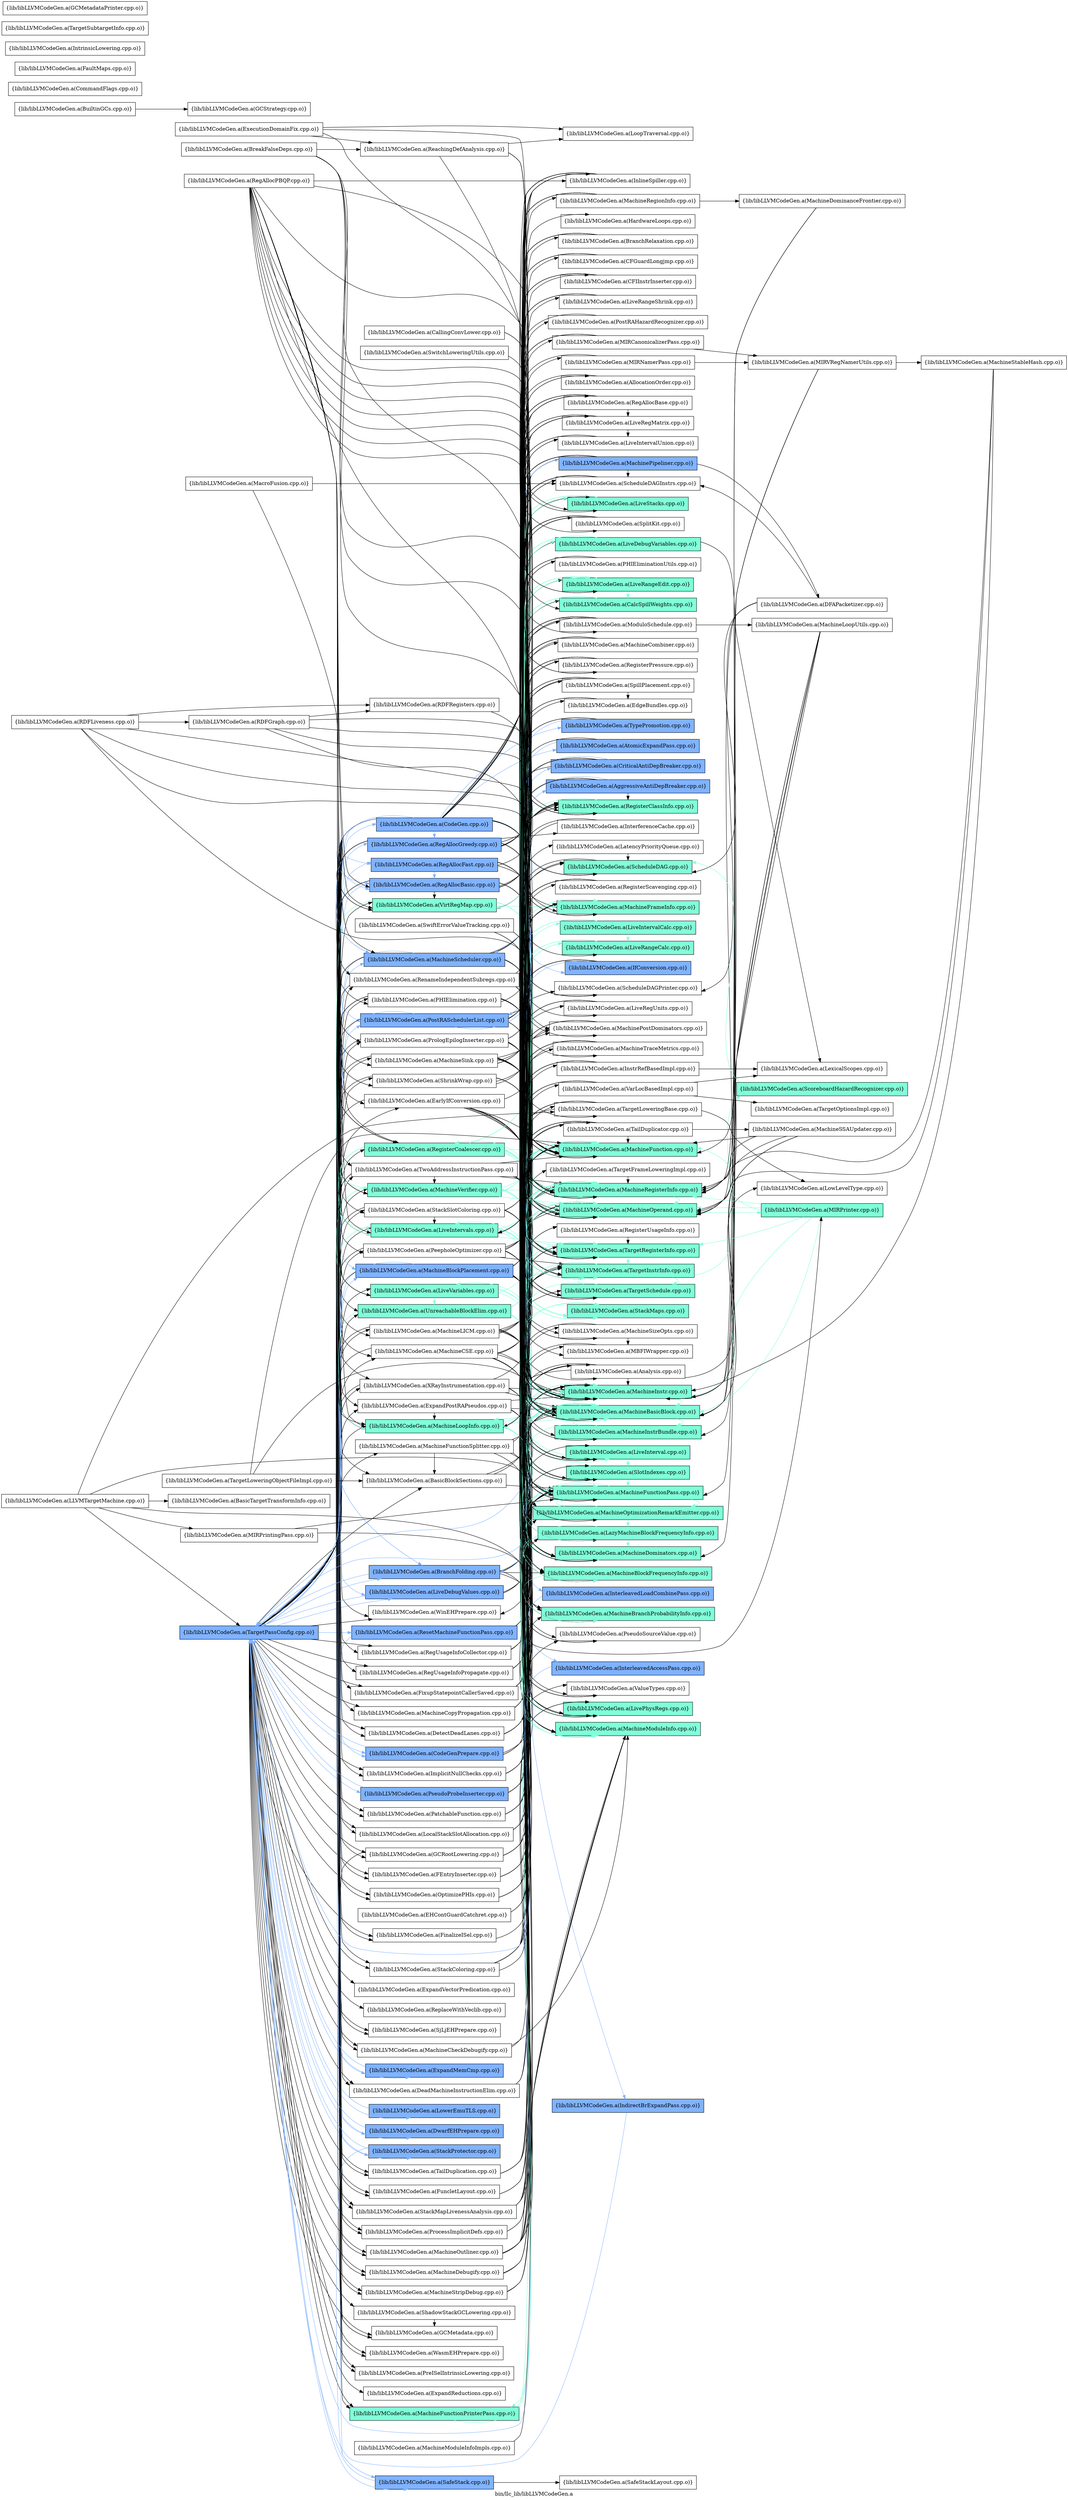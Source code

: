 digraph "bin/llc_lib/libLLVMCodeGen.a" {
	label="bin/llc_lib/libLLVMCodeGen.a";
	rankdir=LR;
	{ rank=same; Node0x55e916868ab8;  }
	{ rank=same; Node0x55e9168699b8; Node0x55e916869d28; Node0x55e916868ba8; Node0x55e916879fe8; Node0x55e91686cb18; Node0x55e916868248; Node0x55e916868978; Node0x55e916869e68; Node0x55e91686ac28; Node0x55e916869fa8; Node0x55e91686a8b8; Node0x55e91686c398; Node0x55e91688b9c8; Node0x55e91688ad48; Node0x55e91688a9d8; Node0x55e91688c5f8; Node0x55e91688bf68; Node0x55e91688d9a8; Node0x55e91688d728; Node0x55e91688f3e8; Node0x55e91686d5b8; Node0x55e916871528; Node0x55e916887558; Node0x55e91687ffd8; Node0x55e9168799a8; Node0x55e916873e68; Node0x55e916871848; Node0x55e916874368; Node0x55e916874ae8; Node0x55e9168780f8; Node0x55e916878d28; Node0x55e916868798; Node0x55e9168712a8; Node0x55e916870f38; Node0x55e91688c148; Node0x55e91688ec18; Node0x55e91688f438; Node0x55e916873878; Node0x55e916874548; Node0x55e916875b78; Node0x55e91687f1c8; Node0x55e916882418; Node0x55e9168825f8; Node0x55e9168819c8; Node0x55e916882ff8; Node0x55e916874db8; Node0x55e916874728; Node0x55e916873fa8; Node0x55e916880b18; Node0x55e91687d058; Node0x55e91687dd78; Node0x55e91687af38; Node0x55e9168874b8; Node0x55e916889a88; Node0x55e91688b888; Node0x55e91688b018; Node0x55e91688c738; Node0x55e91687f9e8; Node0x55e91687f448; Node0x55e9168797c8; Node0x55e91688b338; Node0x55e916889588; Node0x55e91688a208; Node0x55e916888688; Node0x55e916871ac8; Node0x55e916873648; Node0x55e916872f18; Node0x55e9168749f8; Node0x55e9168746d8; Node0x55e916876348; Node0x55e9168761b8;  }
	{ rank=same; Node0x55e916877388; Node0x55e91687a808; Node0x55e91688db38; Node0x55e916872658; Node0x55e916871f78; Node0x55e91686f408; Node0x55e91687a8f8; Node0x55e916870fd8; Node0x55e91686e2d8; Node0x55e91686ec38; Node0x55e916869878; Node0x55e91686f318; Node0x55e916870128; Node0x55e916887c88; Node0x55e916887008; Node0x55e9168863d8; Node0x55e91687fcb8; Node0x55e916882828; Node0x55e91687a038; Node0x55e916875bc8; Node0x55e916876d98; Node0x55e9168685b8; Node0x55e91688b8d8; Node0x55e91688bdd8; Node0x55e91688d598; Node0x55e91688d228; Node0x55e916874cc8; Node0x55e916880d48; Node0x55e916888f48; Node0x55e91688a708; Node0x55e91687ebd8; Node0x55e916867c58; Node0x55e916880de8; Node0x55e916876528; Node0x55e916870628; Node0x55e916872978; Node0x55e916876488; Node0x55e916886fb8; Node0x55e9168860b8; Node0x55e9168733c8; Node0x55e916879d18; Node0x55e916878ff8; Node0x55e91688a7f8; Node0x55e916874098; Node0x55e916877ab8; Node0x55e916880bb8; Node0x55e916881a68; Node0x55e916881ba8; Node0x55e916889858; Node0x55e916889308; Node0x55e9168792c8; Node0x55e91687b578; Node0x55e91687bed8; Node0x55e91687b7a8; Node0x55e91688f528; Node0x55e9168809d8; Node0x55e9168846c8; Node0x55e9168848f8; Node0x55e9168854d8; Node0x55e916880258; Node0x55e91687a718; Node0x55e916882af8; Node0x55e916883818; Node0x55e916880fc8; Node0x55e916881748; Node0x55e91687be38; Node0x55e91687ca68; Node0x55e91687c478; Node0x55e91686b7b8; Node0x55e91687d738; Node0x55e91687e548; Node0x55e9168790e8; Node0x55e91688b658; Node0x55e916888958; Node0x55e91687c838; Node0x55e9168835e8; Node0x55e91687ee08; Node0x55e9168754e8; Node0x55e9168776a8;  }
	{ rank=same; Node0x55e91687f5d8; Node0x55e91688ce68; Node0x55e9168789b8; Node0x55e916875448; Node0x55e916888408; Node0x55e916872e78; Node0x55e916887b98; Node0x55e9168767f8; Node0x55e916873058; Node0x55e91686b858;  }
	{ rank=same; Node0x55e916868ab8;  }
	{ rank=same; Node0x55e9168699b8; Node0x55e916869d28; Node0x55e916868ba8; Node0x55e916879fe8; Node0x55e91686cb18; Node0x55e916868248; Node0x55e916868978; Node0x55e916869e68; Node0x55e91686ac28; Node0x55e916869fa8; Node0x55e91686a8b8; Node0x55e91686c398; Node0x55e91688b9c8; Node0x55e91688ad48; Node0x55e91688a9d8; Node0x55e91688c5f8; Node0x55e91688bf68; Node0x55e91688d9a8; Node0x55e91688d728; Node0x55e91688f3e8; Node0x55e91686d5b8; Node0x55e916871528; Node0x55e916887558; Node0x55e91687ffd8; Node0x55e9168799a8; Node0x55e916873e68; Node0x55e916871848; Node0x55e916874368; Node0x55e916874ae8; Node0x55e9168780f8; Node0x55e916878d28; Node0x55e916868798; Node0x55e9168712a8; Node0x55e916870f38; Node0x55e91688c148; Node0x55e91688ec18; Node0x55e91688f438; Node0x55e916873878; Node0x55e916874548; Node0x55e916875b78; Node0x55e91687f1c8; Node0x55e916882418; Node0x55e9168825f8; Node0x55e9168819c8; Node0x55e916882ff8; Node0x55e916874db8; Node0x55e916874728; Node0x55e916873fa8; Node0x55e916880b18; Node0x55e91687d058; Node0x55e91687dd78; Node0x55e91687af38; Node0x55e9168874b8; Node0x55e916889a88; Node0x55e91688b888; Node0x55e91688b018; Node0x55e91688c738; Node0x55e91687f9e8; Node0x55e91687f448; Node0x55e9168797c8; Node0x55e91688b338; Node0x55e916889588; Node0x55e91688a208; Node0x55e916888688; Node0x55e916871ac8; Node0x55e916873648; Node0x55e916872f18; Node0x55e9168749f8; Node0x55e9168746d8; Node0x55e916876348; Node0x55e9168761b8;  }
	{ rank=same; Node0x55e916877388; Node0x55e91687a808; Node0x55e91688db38; Node0x55e916872658; Node0x55e916871f78; Node0x55e91686f408; Node0x55e91687a8f8; Node0x55e916870fd8; Node0x55e91686e2d8; Node0x55e91686ec38; Node0x55e916869878; Node0x55e91686f318; Node0x55e916870128; Node0x55e916887c88; Node0x55e916887008; Node0x55e9168863d8; Node0x55e91687fcb8; Node0x55e916882828; Node0x55e91687a038; Node0x55e916875bc8; Node0x55e916876d98; Node0x55e9168685b8; Node0x55e91688b8d8; Node0x55e91688bdd8; Node0x55e91688d598; Node0x55e91688d228; Node0x55e916874cc8; Node0x55e916880d48; Node0x55e916888f48; Node0x55e91688a708; Node0x55e91687ebd8; Node0x55e916867c58; Node0x55e916880de8; Node0x55e916876528; Node0x55e916870628; Node0x55e916872978; Node0x55e916876488; Node0x55e916886fb8; Node0x55e9168860b8; Node0x55e9168733c8; Node0x55e916879d18; Node0x55e916878ff8; Node0x55e91688a7f8; Node0x55e916874098; Node0x55e916877ab8; Node0x55e916880bb8; Node0x55e916881a68; Node0x55e916881ba8; Node0x55e916889858; Node0x55e916889308; Node0x55e9168792c8; Node0x55e91687b578; Node0x55e91687bed8; Node0x55e91687b7a8; Node0x55e91688f528; Node0x55e9168809d8; Node0x55e9168846c8; Node0x55e9168848f8; Node0x55e9168854d8; Node0x55e916880258; Node0x55e91687a718; Node0x55e916882af8; Node0x55e916883818; Node0x55e916880fc8; Node0x55e916881748; Node0x55e91687be38; Node0x55e91687ca68; Node0x55e91687c478; Node0x55e91686b7b8; Node0x55e91687d738; Node0x55e91687e548; Node0x55e9168790e8; Node0x55e91688b658; Node0x55e916888958; Node0x55e91687c838; Node0x55e9168835e8; Node0x55e91687ee08; Node0x55e9168754e8; Node0x55e9168776a8;  }
	{ rank=same; Node0x55e91687f5d8; Node0x55e91688ce68; Node0x55e9168789b8; Node0x55e916875448; Node0x55e916888408; Node0x55e916872e78; Node0x55e916887b98; Node0x55e9168767f8; Node0x55e916873058; Node0x55e91686b858;  }

	Node0x55e916868ab8 [shape=record,shape=box,group=2,style=filled,fillcolor="0.600000 0.5 1",label="{lib/libLLVMCodeGen.a(TargetPassConfig.cpp.o)}"];
	Node0x55e916868ab8 -> Node0x55e9168699b8;
	Node0x55e916868ab8 -> Node0x55e916869d28[color="0.600000 0.5 1"];
	Node0x55e916868ab8 -> Node0x55e916868ba8[color="0.600000 0.5 1"];
	Node0x55e916868ab8 -> Node0x55e916879fe8;
	Node0x55e916868ab8 -> Node0x55e91686cb18[color="0.600000 0.5 1"];
	Node0x55e916868ab8 -> Node0x55e916868248;
	Node0x55e916868ab8 -> Node0x55e916868978[color="0.600000 0.5 1"];
	Node0x55e916868ab8 -> Node0x55e916869e68[color="0.600000 0.5 1"];
	Node0x55e916868ab8 -> Node0x55e91686ac28;
	Node0x55e916868ab8 -> Node0x55e916869fa8;
	Node0x55e916868ab8 -> Node0x55e91686a8b8[color="0.600000 0.5 1"];
	Node0x55e916868ab8 -> Node0x55e91686c398;
	Node0x55e916868ab8 -> Node0x55e91688b9c8[color="0.600000 0.5 1"];
	Node0x55e916868ab8 -> Node0x55e91688ad48;
	Node0x55e916868ab8 -> Node0x55e91688a9d8;
	Node0x55e916868ab8 -> Node0x55e91688c5f8;
	Node0x55e916868ab8 -> Node0x55e91688bf68;
	Node0x55e916868ab8 -> Node0x55e91688d9a8;
	Node0x55e916868ab8 -> Node0x55e91688d728;
	Node0x55e916868ab8 -> Node0x55e91688f3e8;
	Node0x55e916868ab8 -> Node0x55e91686d5b8;
	Node0x55e916868ab8 -> Node0x55e916871528;
	Node0x55e916868ab8 -> Node0x55e916887558;
	Node0x55e916868ab8 -> Node0x55e91687ffd8;
	Node0x55e916868ab8 -> Node0x55e9168799a8;
	Node0x55e916868ab8 -> Node0x55e916873e68;
	Node0x55e916868ab8 -> Node0x55e916871848[color="0.600000 0.5 1"];
	Node0x55e916868ab8 -> Node0x55e916874368;
	Node0x55e916868ab8 -> Node0x55e916874ae8;
	Node0x55e916868ab8 -> Node0x55e9168780f8;
	Node0x55e916868ab8 -> Node0x55e916878d28;
	Node0x55e916868ab8 -> Node0x55e916868798;
	Node0x55e916868ab8 -> Node0x55e9168712a8;
	Node0x55e916868ab8 -> Node0x55e916870f38;
	Node0x55e916868ab8 -> Node0x55e91688c148;
	Node0x55e916868ab8 -> Node0x55e91688ec18[color="0.600000 0.5 1"];
	Node0x55e916868ab8 -> Node0x55e91688f438;
	Node0x55e916868ab8 -> Node0x55e916873878;
	Node0x55e916868ab8 -> Node0x55e916874548;
	Node0x55e916868ab8 -> Node0x55e916875b78;
	Node0x55e916868ab8 -> Node0x55e91687f1c8;
	Node0x55e916868ab8 -> Node0x55e916882418;
	Node0x55e916868ab8 -> Node0x55e9168825f8;
	Node0x55e916868ab8 -> Node0x55e9168819c8[color="0.600000 0.5 1"];
	Node0x55e916868ab8 -> Node0x55e916882ff8;
	Node0x55e916868ab8 -> Node0x55e916874db8;
	Node0x55e916868ab8 -> Node0x55e916874728;
	Node0x55e916868ab8 -> Node0x55e916873fa8[color="0.600000 0.5 1"];
	Node0x55e916868ab8 -> Node0x55e916880b18[color="0.600000 0.5 1"];
	Node0x55e916868ab8 -> Node0x55e91687d058[color="0.600000 0.5 1"];
	Node0x55e916868ab8 -> Node0x55e91687dd78[color="0.600000 0.5 1"];
	Node0x55e916868ab8 -> Node0x55e91687af38;
	Node0x55e916868ab8 -> Node0x55e9168874b8;
	Node0x55e916868ab8 -> Node0x55e916889a88;
	Node0x55e916868ab8 -> Node0x55e91688b888;
	Node0x55e916868ab8 -> Node0x55e91688b018;
	Node0x55e916868ab8 -> Node0x55e91688c738[color="0.600000 0.5 1"];
	Node0x55e916868ab8 -> Node0x55e91687f9e8;
	Node0x55e916868ab8 -> Node0x55e91687f448;
	Node0x55e916868ab8 -> Node0x55e9168797c8;
	Node0x55e916868ab8 -> Node0x55e91688b338;
	Node0x55e916868ab8 -> Node0x55e916889588[color="0.600000 0.5 1"];
	Node0x55e916868ab8 -> Node0x55e91688a208;
	Node0x55e916868ab8 -> Node0x55e916888688;
	Node0x55e916868ab8 -> Node0x55e916871ac8;
	Node0x55e916868ab8 -> Node0x55e916873648;
	Node0x55e916868ab8 -> Node0x55e916872f18;
	Node0x55e916868ab8 -> Node0x55e9168749f8;
	Node0x55e916868ab8 -> Node0x55e9168746d8;
	Node0x55e916868ab8 -> Node0x55e916876348;
	Node0x55e916868ab8 -> Node0x55e9168761b8[color="0.600000 0.5 1"];
	Node0x55e91686fd68 [shape=record,shape=box,group=0,label="{lib/libLLVMCodeGen.a(BuiltinGCs.cpp.o)}"];
	Node0x55e91686fd68 -> Node0x55e916870f88;
	Node0x55e91686cb18 [shape=record,shape=box,group=2,style=filled,fillcolor="0.600000 0.5 1",label="{lib/libLLVMCodeGen.a(CodeGen.cpp.o)}"];
	Node0x55e91686cb18 -> Node0x55e916868ab8[color="0.600000 0.5 1"];
	Node0x55e91686cb18 -> Node0x55e91687a8f8[color="0.600000 0.5 1"];
	Node0x55e91686cb18 -> Node0x55e916870fd8[color="0.600000 0.5 1"];
	Node0x55e91686cb18 -> Node0x55e91686e2d8;
	Node0x55e91686cb18 -> Node0x55e91686ec38;
	Node0x55e91686cb18 -> Node0x55e916868248;
	Node0x55e91686cb18 -> Node0x55e916868978[color="0.600000 0.5 1"];
	Node0x55e91686cb18 -> Node0x55e916869878;
	Node0x55e91686cb18 -> Node0x55e916869e68[color="0.600000 0.5 1"];
	Node0x55e91686cb18 -> Node0x55e91686ac28;
	Node0x55e91686cb18 -> Node0x55e916869fa8;
	Node0x55e91686cb18 -> Node0x55e91686a8b8[color="0.600000 0.5 1"];
	Node0x55e91686cb18 -> Node0x55e91686c398;
	Node0x55e91686cb18 -> Node0x55e91688b9c8[color="0.600000 0.5 1"];
	Node0x55e91686cb18 -> Node0x55e91688ad48;
	Node0x55e91686cb18 -> Node0x55e91688bf68;
	Node0x55e91686cb18 -> Node0x55e91688d9a8;
	Node0x55e91686cb18 -> Node0x55e91688d728;
	Node0x55e91686cb18 -> Node0x55e91688f3e8;
	Node0x55e91686cb18 -> Node0x55e91686d5b8;
	Node0x55e91686cb18 -> Node0x55e916871528;
	Node0x55e91686cb18 -> Node0x55e91686f318;
	Node0x55e91686cb18 -> Node0x55e916870128[color="0.600000 0.5 1"];
	Node0x55e91686cb18 -> Node0x55e916887558;
	Node0x55e91686cb18 -> Node0x55e916887c88[color="0.600000 0.5 1"];
	Node0x55e91686cb18 -> Node0x55e916887008[color="0.600000 0.5 1"];
	Node0x55e91686cb18 -> Node0x55e9168863d8[color="0.600000 0.5 1"];
	Node0x55e91686cb18 -> Node0x55e91687fcb8;
	Node0x55e91686cb18 -> Node0x55e91687ffd8;
	Node0x55e91686cb18 -> Node0x55e916882828;
	Node0x55e91686cb18 -> Node0x55e91687a038;
	Node0x55e91686cb18 -> Node0x55e9168799a8;
	Node0x55e91686cb18 -> Node0x55e916873e68;
	Node0x55e91686cb18 -> Node0x55e916871f78;
	Node0x55e91686cb18 -> Node0x55e916871848[color="0.600000 0.5 1"];
	Node0x55e91686cb18 -> Node0x55e916875bc8;
	Node0x55e91686cb18 -> Node0x55e916874368;
	Node0x55e91686cb18 -> Node0x55e916874ae8;
	Node0x55e91686cb18 -> Node0x55e9168780f8;
	Node0x55e91686cb18 -> Node0x55e916878d28;
	Node0x55e91686cb18 -> Node0x55e916876d98;
	Node0x55e91686cb18 -> Node0x55e916868798;
	Node0x55e91686cb18 -> Node0x55e9168685b8;
	Node0x55e91686cb18 -> Node0x55e9168712a8;
	Node0x55e91686cb18 -> Node0x55e916870f38;
	Node0x55e91686cb18 -> Node0x55e91686f408;
	Node0x55e91686cb18 -> Node0x55e91688b8d8;
	Node0x55e91686cb18 -> Node0x55e91688c148;
	Node0x55e91686cb18 -> Node0x55e91688bdd8[color="0.600000 0.5 1"];
	Node0x55e91686cb18 -> Node0x55e91688d598;
	Node0x55e91686cb18 -> Node0x55e91688d228;
	Node0x55e91686cb18 -> Node0x55e91688ec18[color="0.600000 0.5 1"];
	Node0x55e91686cb18 -> Node0x55e91688f438;
	Node0x55e91686cb18 -> Node0x55e916873878;
	Node0x55e91686cb18 -> Node0x55e916874548;
	Node0x55e91686cb18 -> Node0x55e916874cc8;
	Node0x55e91686cb18 -> Node0x55e916875b78;
	Node0x55e91686cb18 -> Node0x55e91687f1c8;
	Node0x55e91686cb18 -> Node0x55e916882418;
	Node0x55e91686cb18 -> Node0x55e9168825f8;
	Node0x55e91686cb18 -> Node0x55e916880d48;
	Node0x55e91686cb18 -> Node0x55e9168819c8[color="0.600000 0.5 1"];
	Node0x55e91686cb18 -> Node0x55e916882ff8;
	Node0x55e91686cb18 -> Node0x55e916874db8;
	Node0x55e91686cb18 -> Node0x55e916874728;
	Node0x55e91686cb18 -> Node0x55e916880b18[color="0.600000 0.5 1"];
	Node0x55e91686cb18 -> Node0x55e91687d058[color="0.600000 0.5 1"];
	Node0x55e91686cb18 -> Node0x55e91687dd78[color="0.600000 0.5 1"];
	Node0x55e91686cb18 -> Node0x55e91687af38;
	Node0x55e91686cb18 -> Node0x55e9168874b8;
	Node0x55e91686cb18 -> Node0x55e916888f48;
	Node0x55e91686cb18 -> Node0x55e91688a708;
	Node0x55e91686cb18 -> Node0x55e916889a88;
	Node0x55e91686cb18 -> Node0x55e91688b888;
	Node0x55e91686cb18 -> Node0x55e91688c738[color="0.600000 0.5 1"];
	Node0x55e91686cb18 -> Node0x55e91687f9e8;
	Node0x55e91686cb18 -> Node0x55e91687f448;
	Node0x55e91686cb18 -> Node0x55e91687ebd8;
	Node0x55e91686cb18 -> Node0x55e9168797c8;
	Node0x55e91686cb18 -> Node0x55e91688b338;
	Node0x55e91686cb18 -> Node0x55e916889588[color="0.600000 0.5 1"];
	Node0x55e91686cb18 -> Node0x55e91688a208;
	Node0x55e91686cb18 -> Node0x55e916888688;
	Node0x55e91686cb18 -> Node0x55e916871ac8;
	Node0x55e91686cb18 -> Node0x55e916873648;
	Node0x55e91686cb18 -> Node0x55e916872f18;
	Node0x55e91686cb18 -> Node0x55e9168749f8;
	Node0x55e91686cb18 -> Node0x55e9168746d8;
	Node0x55e91686cb18 -> Node0x55e916876348;
	Node0x55e91686cb18 -> Node0x55e9168761b8[color="0.600000 0.5 1"];
	Node0x55e9168691e8 [shape=record,shape=box,group=0,label="{lib/libLLVMCodeGen.a(CommandFlags.cpp.o)}"];
	Node0x55e91688a9d8 [shape=record,shape=box,group=0,label="{lib/libLLVMCodeGen.a(ExpandReductions.cpp.o)}"];
	Node0x55e91688c5f8 [shape=record,shape=box,group=0,label="{lib/libLLVMCodeGen.a(ExpandVectorPredication.cpp.o)}"];
	Node0x55e916871528 [shape=record,shape=box,group=0,label="{lib/libLLVMCodeGen.a(GCRootLowering.cpp.o)}"];
	Node0x55e916871528 -> Node0x55e91686d5b8;
	Node0x55e916871528 -> Node0x55e916872658;
	Node0x55e916871528 -> Node0x55e916877388;
	Node0x55e916871528 -> Node0x55e91687a808;
	Node0x55e916871528 -> Node0x55e916870628;
	Node0x55e91686f318 [shape=record,shape=box,group=0,label="{lib/libLLVMCodeGen.a(HardwareLoops.cpp.o)}"];
	Node0x55e91686f408 [shape=record,shape=box,group=1,style=filled,fillcolor="0.450000 0.5 1",label="{lib/libLLVMCodeGen.a(MachineModuleInfo.cpp.o)}"];
	Node0x55e91686f408 -> Node0x55e916877388[color="0.450000 0.5 1"];
	Node0x55e9168773d8 [shape=record,shape=box,group=0,label="{lib/libLLVMCodeGen.a(MIRPrintingPass.cpp.o)}"];
	Node0x55e9168773d8 -> Node0x55e91687a808;
	Node0x55e9168773d8 -> Node0x55e9168767f8;
	Node0x55e916880b18 [shape=record,shape=box,group=2,style=filled,fillcolor="0.600000 0.5 1",label="{lib/libLLVMCodeGen.a(RegAllocBasic.cpp.o)}"];
	Node0x55e916880b18 -> Node0x55e91687fcb8;
	Node0x55e916880b18 -> Node0x55e91687ffd8;
	Node0x55e916880b18 -> Node0x55e916882af8;
	Node0x55e916880b18 -> Node0x55e916883818;
	Node0x55e916880b18 -> Node0x55e91687a038;
	Node0x55e916880b18 -> Node0x55e916871f78;
	Node0x55e916880b18 -> Node0x55e916876d98;
	Node0x55e916880b18 -> Node0x55e91687a808;
	Node0x55e916880b18 -> Node0x55e916870f38;
	Node0x55e916880b18 -> Node0x55e91688ec18[color="0.600000 0.5 1"];
	Node0x55e916880b18 -> Node0x55e916880fc8;
	Node0x55e916880b18 -> Node0x55e916881748;
	Node0x55e916880b18 -> Node0x55e91687be38;
	Node0x55e916880b18 -> Node0x55e91687ca68;
	Node0x55e916880b18 -> Node0x55e91687c478;
	Node0x55e916880b18 -> Node0x55e9168792c8;
	Node0x55e916880b18 -> Node0x55e91687af38;
	Node0x55e916880b18 -> Node0x55e91687ebd8;
	Node0x55e916880b18 -> Node0x55e916872f18;
	Node0x55e91687d058 [shape=record,shape=box,group=2,style=filled,fillcolor="0.600000 0.5 1",label="{lib/libLLVMCodeGen.a(RegAllocFast.cpp.o)}"];
	Node0x55e91687d058 -> Node0x55e916872658;
	Node0x55e91687d058 -> Node0x55e916877ab8;
	Node0x55e91687d058 -> Node0x55e916877388;
	Node0x55e91687d058 -> Node0x55e91687a808;
	Node0x55e91687d058 -> Node0x55e916870628;
	Node0x55e91687d058 -> Node0x55e91688a7f8;
	Node0x55e91687d058 -> Node0x55e91688db38;
	Node0x55e91687d058 -> Node0x55e916880b18[color="0.600000 0.5 1"];
	Node0x55e91687d058 -> Node0x55e9168792c8;
	Node0x55e91687dd78 [shape=record,shape=box,group=2,style=filled,fillcolor="0.600000 0.5 1",label="{lib/libLLVMCodeGen.a(RegAllocGreedy.cpp.o)}"];
	Node0x55e91687dd78 -> Node0x55e91686b7b8;
	Node0x55e91687dd78 -> Node0x55e91687fcb8;
	Node0x55e91687dd78 -> Node0x55e91687ffd8;
	Node0x55e91687dd78 -> Node0x55e916880bb8;
	Node0x55e91687dd78 -> Node0x55e916882af8;
	Node0x55e91687dd78 -> Node0x55e916883818;
	Node0x55e91687dd78 -> Node0x55e91687a038;
	Node0x55e91687dd78 -> Node0x55e916872658;
	Node0x55e91687dd78 -> Node0x55e916871f78;
	Node0x55e91687dd78 -> Node0x55e916876d98;
	Node0x55e91687dd78 -> Node0x55e91687a808;
	Node0x55e91687dd78 -> Node0x55e916870628;
	Node0x55e91687dd78 -> Node0x55e916870f38;
	Node0x55e91687dd78 -> Node0x55e91688b8d8;
	Node0x55e91687dd78 -> Node0x55e91688ec18[color="0.600000 0.5 1"];
	Node0x55e91687dd78 -> Node0x55e916874548;
	Node0x55e91687dd78 -> Node0x55e916880b18[color="0.600000 0.5 1"];
	Node0x55e91687dd78 -> Node0x55e916880fc8;
	Node0x55e91687dd78 -> Node0x55e916881748;
	Node0x55e91687dd78 -> Node0x55e91687be38;
	Node0x55e91687dd78 -> Node0x55e91687ca68;
	Node0x55e91687dd78 -> Node0x55e91687c478;
	Node0x55e91687dd78 -> Node0x55e91687d738;
	Node0x55e91687dd78 -> Node0x55e9168792c8;
	Node0x55e91687dd78 -> Node0x55e91687af38;
	Node0x55e91687dd78 -> Node0x55e91687ebd8;
	Node0x55e91687dd78 -> Node0x55e91687e548;
	Node0x55e91687dd78 -> Node0x55e9168790e8;
	Node0x55e91687dd78 -> Node0x55e916872f18;
	Node0x55e916879f48 [shape=record,shape=box,group=0,label="{lib/libLLVMCodeGen.a(RegAllocPBQP.cpp.o)}"];
	Node0x55e916879f48 -> Node0x55e916879d18;
	Node0x55e916879f48 -> Node0x55e91687ffd8;
	Node0x55e916879f48 -> Node0x55e916880bb8;
	Node0x55e916879f48 -> Node0x55e91687a038;
	Node0x55e916879f48 -> Node0x55e916871f78;
	Node0x55e916879f48 -> Node0x55e916876d98;
	Node0x55e916879f48 -> Node0x55e91687a808;
	Node0x55e916879f48 -> Node0x55e916870628;
	Node0x55e916879f48 -> Node0x55e916870f38;
	Node0x55e916879f48 -> Node0x55e91688db38;
	Node0x55e916879f48 -> Node0x55e916880b18;
	Node0x55e916879f48 -> Node0x55e916881748;
	Node0x55e916879f48 -> Node0x55e91687be38;
	Node0x55e916879f48 -> Node0x55e91687af38;
	Node0x55e916879f48 -> Node0x55e91687ebd8;
	Node0x55e916879f48 -> Node0x55e916872f18;
	Node0x55e91687a718 [shape=record,shape=box,group=0,label="{lib/libLLVMCodeGen.a(RegisterScavenging.cpp.o)}"];
	Node0x55e91687a718 -> Node0x55e916879d18;
	Node0x55e91687a718 -> Node0x55e916872658;
	Node0x55e91687a718 -> Node0x55e91687a808;
	Node0x55e91687a718 -> Node0x55e916870628;
	Node0x55e91687a718 -> Node0x55e91688db38;
	Node0x55e91687a718 -> Node0x55e91688f528;
	Node0x55e91688b018 [shape=record,shape=box,group=0,label="{lib/libLLVMCodeGen.a(ReplaceWithVeclib.cpp.o)}"];
	Node0x55e916873648 [shape=record,shape=box,group=1,style=filled,fillcolor="0.450000 0.5 1",label="{lib/libLLVMCodeGen.a(UnreachableBlockElim.cpp.o)}"];
	Node0x55e916873648 -> Node0x55e916872658[color="0.450000 0.5 1"];
	Node0x55e916873648 -> Node0x55e916876d98[color="0.450000 0.5 1"];
	Node0x55e916873648 -> Node0x55e916877388[color="0.450000 0.5 1"];
	Node0x55e916873648 -> Node0x55e91687a808[color="0.450000 0.5 1"];
	Node0x55e916873648 -> Node0x55e916870628[color="0.450000 0.5 1"];
	Node0x55e916873648 -> Node0x55e916870f38[color="0.450000 0.5 1"];
	Node0x55e916873648 -> Node0x55e91688a7f8[color="0.450000 0.5 1"];
	Node0x55e916873648 -> Node0x55e91688db38[color="0.450000 0.5 1"];
	Node0x55e91688c198 [shape=record,shape=box,group=0,label="{lib/libLLVMCodeGen.a(FaultMaps.cpp.o)}"];
	Node0x55e916877388 [shape=record,shape=box,group=1,style=filled,fillcolor="0.450000 0.5 1",label="{lib/libLLVMCodeGen.a(MachineFunction.cpp.o)}"];
	Node0x55e916877388 -> Node0x55e916879d18[color="0.450000 0.5 1"];
	Node0x55e916877388 -> Node0x55e916872658[color="0.450000 0.5 1"];
	Node0x55e916877388 -> Node0x55e916877ab8[color="0.450000 0.5 1"];
	Node0x55e916877388 -> Node0x55e916870628[color="0.450000 0.5 1"];
	Node0x55e916877388 -> Node0x55e91686f408[color="0.450000 0.5 1"];
	Node0x55e916877388 -> Node0x55e91688a7f8[color="0.450000 0.5 1"];
	Node0x55e916877388 -> Node0x55e91688db38[color="0.450000 0.5 1"];
	Node0x55e916877388 -> Node0x55e9168835e8;
	Node0x55e916877388 -> Node0x55e9168746d8;
	Node0x55e91687a808 [shape=record,shape=box,group=1,style=filled,fillcolor="0.450000 0.5 1",label="{lib/libLLVMCodeGen.a(MachineFunctionPass.cpp.o)}"];
	Node0x55e91687a808 -> Node0x55e916868798[color="0.450000 0.5 1"];
	Node0x55e91687a808 -> Node0x55e91686f408[color="0.450000 0.5 1"];
	Node0x55e91687a808 -> Node0x55e91688b8d8[color="0.450000 0.5 1"];
	Node0x55e916870628 [shape=record,shape=box,group=1,style=filled,fillcolor="0.450000 0.5 1",label="{lib/libLLVMCodeGen.a(MachineInstr.cpp.o)}"];
	Node0x55e916870628 -> Node0x55e916879d18[color="0.450000 0.5 1"];
	Node0x55e916870628 -> Node0x55e916872658[color="0.450000 0.5 1"];
	Node0x55e916870628 -> Node0x55e916877388[color="0.450000 0.5 1"];
	Node0x55e916870628 -> Node0x55e91688a7f8[color="0.450000 0.5 1"];
	Node0x55e916870628 -> Node0x55e91688db38[color="0.450000 0.5 1"];
	Node0x55e916870628 -> Node0x55e916889858[color="0.450000 0.5 1"];
	Node0x55e916870038 [shape=record,shape=box,group=0,label="{lib/libLLVMCodeGen.a(MachineModuleInfoImpls.cpp.o)}"];
	Node0x55e916870038 -> Node0x55e91686f408;
	Node0x55e916889858 [shape=record,shape=box,group=1,style=filled,fillcolor="0.450000 0.5 1",label="{lib/libLLVMCodeGen.a(StackMaps.cpp.o)}"];
	Node0x55e916889858 -> Node0x55e916879d18[color="0.450000 0.5 1"];
	Node0x55e916889858 -> Node0x55e916877388[color="0.450000 0.5 1"];
	Node0x55e916889858 -> Node0x55e916870628[color="0.450000 0.5 1"];
	Node0x55e916872658 [shape=record,shape=box,group=1,style=filled,fillcolor="0.450000 0.5 1",label="{lib/libLLVMCodeGen.a(MachineBasicBlock.cpp.o)}"];
	Node0x55e916872658 -> Node0x55e916879d18[color="0.450000 0.5 1"];
	Node0x55e916872658 -> Node0x55e91687ffd8[color="0.450000 0.5 1"];
	Node0x55e916872658 -> Node0x55e916880bb8[color="0.450000 0.5 1"];
	Node0x55e916872658 -> Node0x55e916880de8[color="0.450000 0.5 1"];
	Node0x55e916872658 -> Node0x55e9168799a8[color="0.450000 0.5 1"];
	Node0x55e916872658 -> Node0x55e916876d98[color="0.450000 0.5 1"];
	Node0x55e916872658 -> Node0x55e916877388[color="0.450000 0.5 1"];
	Node0x55e916872658 -> Node0x55e9168685b8[color="0.450000 0.5 1"];
	Node0x55e916872658 -> Node0x55e916870628[color="0.450000 0.5 1"];
	Node0x55e916872658 -> Node0x55e916870f38[color="0.450000 0.5 1"];
	Node0x55e916872658 -> Node0x55e91688db38[color="0.450000 0.5 1"];
	Node0x55e916872658 -> Node0x55e91687ebd8[color="0.450000 0.5 1"];
	Node0x55e91688db38 [shape=record,shape=box,group=1,style=filled,fillcolor="0.450000 0.5 1",label="{lib/libLLVMCodeGen.a(MachineRegisterInfo.cpp.o)}"];
	Node0x55e91688db38 -> Node0x55e916879d18[color="0.450000 0.5 1"];
	Node0x55e91688db38 -> Node0x55e916872658[color="0.450000 0.5 1"];
	Node0x55e91688db38 -> Node0x55e916877388[color="0.450000 0.5 1"];
	Node0x55e91688db38 -> Node0x55e916870628[color="0.450000 0.5 1"];
	Node0x55e91688db38 -> Node0x55e91688a7f8[color="0.450000 0.5 1"];
	Node0x55e916879d18 [shape=record,shape=box,group=1,style=filled,fillcolor="0.450000 0.5 1",label="{lib/libLLVMCodeGen.a(TargetRegisterInfo.cpp.o)}"];
	Node0x55e916879d18 -> Node0x55e91688db38[color="0.450000 0.5 1"];
	Node0x55e916879d18 -> Node0x55e916886fb8[color="0.450000 0.5 1"];
	Node0x55e916882af8 [shape=record,shape=box,group=0,label="{lib/libLLVMCodeGen.a(LiveRegMatrix.cpp.o)}"];
	Node0x55e916882af8 -> Node0x55e91687ffd8;
	Node0x55e916882af8 -> Node0x55e916880bb8;
	Node0x55e916882af8 -> Node0x55e916883818;
	Node0x55e916882af8 -> Node0x55e91687a808;
	Node0x55e916882af8 -> Node0x55e916872f18;
	Node0x55e91688a7f8 [shape=record,shape=box,group=1,style=filled,fillcolor="0.450000 0.5 1",label="{lib/libLLVMCodeGen.a(MachineOperand.cpp.o)}"];
	Node0x55e91688a7f8 -> Node0x55e916879d18[color="0.450000 0.5 1"];
	Node0x55e91688a7f8 -> Node0x55e916872658[color="0.450000 0.5 1"];
	Node0x55e91688a7f8 -> Node0x55e916877388[color="0.450000 0.5 1"];
	Node0x55e91688a7f8 -> Node0x55e91688db38[color="0.450000 0.5 1"];
	Node0x55e91688a7f8 -> Node0x55e9168767f8[color="0.450000 0.5 1"];
	Node0x55e91688a7f8 -> Node0x55e9168835e8;
	Node0x55e91686dbf8 [shape=record,shape=box,group=0,label="{lib/libLLVMCodeGen.a(CallingConvLower.cpp.o)}"];
	Node0x55e91686dbf8 -> Node0x55e916877ab8;
	Node0x55e91686dbf8 -> Node0x55e916877388;
	Node0x55e916886ab8 [shape=record,shape=box,group=0,label="{lib/libLLVMCodeGen.a(IntrinsicLowering.cpp.o)}"];
	Node0x55e916877ab8 [shape=record,shape=box,group=1,style=filled,fillcolor="0.450000 0.5 1",label="{lib/libLLVMCodeGen.a(MachineFrameInfo.cpp.o)}"];
	Node0x55e916877ab8 -> Node0x55e91688db38[color="0.450000 0.5 1"];
	Node0x55e9168860b8 [shape=record,shape=box,group=0,label="{lib/libLLVMCodeGen.a(TargetLoweringBase.cpp.o)}"];
	Node0x55e9168860b8 -> Node0x55e916867c58;
	Node0x55e9168860b8 -> Node0x55e916872e78;
	Node0x55e9168860b8 -> Node0x55e916872658;
	Node0x55e9168860b8 -> Node0x55e916877388;
	Node0x55e9168860b8 -> Node0x55e916870628;
	Node0x55e9168860b8 -> Node0x55e91688a7f8;
	Node0x55e9168860b8 -> Node0x55e91688db38;
	Node0x55e9168860b8 -> Node0x55e9168733c8;
	Node0x55e9168733c8 [shape=record,shape=box,group=0,label="{lib/libLLVMCodeGen.a(ValueTypes.cpp.o)}"];
	Node0x55e916880de8 [shape=record,shape=box,group=1,style=filled,fillcolor="0.450000 0.5 1",label="{lib/libLLVMCodeGen.a(LivePhysRegs.cpp.o)}"];
	Node0x55e916880de8 -> Node0x55e916879d18[color="0.450000 0.5 1"];
	Node0x55e916880de8 -> Node0x55e916872658[color="0.450000 0.5 1"];
	Node0x55e916880de8 -> Node0x55e916870628[color="0.450000 0.5 1"];
	Node0x55e916880de8 -> Node0x55e91688db38[color="0.450000 0.5 1"];
	Node0x55e9168799a8 [shape=record,shape=box,group=1,style=filled,fillcolor="0.450000 0.5 1",label="{lib/libLLVMCodeGen.a(LiveVariables.cpp.o)}"];
	Node0x55e9168799a8 -> Node0x55e916872658[color="0.450000 0.5 1"];
	Node0x55e9168799a8 -> Node0x55e91687a808[color="0.450000 0.5 1"];
	Node0x55e9168799a8 -> Node0x55e916870628[color="0.450000 0.5 1"];
	Node0x55e9168799a8 -> Node0x55e91688db38[color="0.450000 0.5 1"];
	Node0x55e9168799a8 -> Node0x55e916873648[color="0.450000 0.5 1"];
	Node0x55e916876d98 [shape=record,shape=box,group=1,style=filled,fillcolor="0.450000 0.5 1",label="{lib/libLLVMCodeGen.a(MachineDominators.cpp.o)}"];
	Node0x55e916876d98 -> Node0x55e916872658[color="0.450000 0.5 1"];
	Node0x55e916876d98 -> Node0x55e91687a808[color="0.450000 0.5 1"];
	Node0x55e916886fb8 [shape=record,shape=box,group=1,style=filled,fillcolor="0.450000 0.5 1",label="{lib/libLLVMCodeGen.a(TargetInstrInfo.cpp.o)}"];
	Node0x55e916886fb8 -> Node0x55e916878ff8[color="0.450000 0.5 1"];
	Node0x55e916886fb8 -> Node0x55e916872658[color="0.450000 0.5 1"];
	Node0x55e916886fb8 -> Node0x55e916877388[color="0.450000 0.5 1"];
	Node0x55e916886fb8 -> Node0x55e916870628[color="0.450000 0.5 1"];
	Node0x55e916886fb8 -> Node0x55e91688a7f8[color="0.450000 0.5 1"];
	Node0x55e916886fb8 -> Node0x55e91688db38[color="0.450000 0.5 1"];
	Node0x55e916886fb8 -> Node0x55e916889858[color="0.450000 0.5 1"];
	Node0x55e916886fb8 -> Node0x55e916887b98[color="0.450000 0.5 1"];
	Node0x55e91686b858 [shape=record,shape=box,group=0,label="{lib/libLLVMCodeGen.a(TargetOptionsImpl.cpp.o)}"];
	Node0x55e916888958 [shape=record,shape=box,group=0,label="{lib/libLLVMCodeGen.a(TargetFrameLoweringImpl.cpp.o)}"];
	Node0x55e916888958 -> Node0x55e91688db38;
	Node0x55e91687b4d8 [shape=record,shape=box,group=0,label="{lib/libLLVMCodeGen.a(TargetSubtargetInfo.cpp.o)}"];
	Node0x55e91687e9a8 [shape=record,shape=box,group=0,label="{lib/libLLVMCodeGen.a(MacroFusion.cpp.o)}"];
	Node0x55e91687e9a8 -> Node0x55e91688ec18;
	Node0x55e91687e9a8 -> Node0x55e91687b7a8;
	Node0x55e916870fd8 [shape=record,shape=box,group=2,style=filled,fillcolor="0.600000 0.5 1",label="{lib/libLLVMCodeGen.a(AtomicExpandPass.cpp.o)}"];
	Node0x55e916870fd8 -> Node0x55e916868ab8[color="0.600000 0.5 1"];
	Node0x55e916870fd8 -> Node0x55e9168733c8;
	Node0x55e91686eff8 [shape=record,shape=box,group=0,label="{lib/libLLVMCodeGen.a(BasicTargetTransformInfo.cpp.o)}"];
	Node0x55e91686f5e8 [shape=record,shape=box,group=0,label="{lib/libLLVMCodeGen.a(BreakFalseDeps.cpp.o)}"];
	Node0x55e91686f5e8 -> Node0x55e916880de8;
	Node0x55e91686f5e8 -> Node0x55e91687a808;
	Node0x55e91686f5e8 -> Node0x55e91688a7f8;
	Node0x55e91686f5e8 -> Node0x55e9168852f8;
	Node0x55e91686f5e8 -> Node0x55e9168792c8;
	Node0x55e91686e2d8 [shape=record,shape=box,group=0,label="{lib/libLLVMCodeGen.a(CFGuardLongjmp.cpp.o)}"];
	Node0x55e91686e2d8 -> Node0x55e916877388;
	Node0x55e91686e2d8 -> Node0x55e91687a808;
	Node0x55e91686e2d8 -> Node0x55e916870628;
	Node0x55e91686ec38 [shape=record,shape=box,group=0,label="{lib/libLLVMCodeGen.a(CFIInstrInserter.cpp.o)}"];
	Node0x55e91686ec38 -> Node0x55e916872658;
	Node0x55e91686ec38 -> Node0x55e916877388;
	Node0x55e91686ec38 -> Node0x55e91687a808;
	Node0x55e91686ec38 -> Node0x55e916870628;
	Node0x55e91686c398 [shape=record,shape=box,group=0,label="{lib/libLLVMCodeGen.a(EarlyIfConversion.cpp.o)}"];
	Node0x55e91686c398 -> Node0x55e916878ff8;
	Node0x55e91686c398 -> Node0x55e916872658;
	Node0x55e91686c398 -> Node0x55e916876528;
	Node0x55e91686c398 -> Node0x55e916876d98;
	Node0x55e91686c398 -> Node0x55e916877388;
	Node0x55e91686c398 -> Node0x55e91687a808;
	Node0x55e91686c398 -> Node0x55e916870628;
	Node0x55e91686c398 -> Node0x55e916870f38;
	Node0x55e91686c398 -> Node0x55e91688a7f8;
	Node0x55e91686c398 -> Node0x55e91688b8d8;
	Node0x55e91686c398 -> Node0x55e91688db38;
	Node0x55e91686c398 -> Node0x55e916874098;
	Node0x55e916880348 [shape=record,shape=box,group=0,label="{lib/libLLVMCodeGen.a(EHContGuardCatchret.cpp.o)}"];
	Node0x55e916880348 -> Node0x55e916872658;
	Node0x55e916880348 -> Node0x55e91687a808;
	Node0x55e91687fbc8 [shape=record,shape=box,group=0,label="{lib/libLLVMCodeGen.a(ExecutionDomainFix.cpp.o)}"];
	Node0x55e91687fbc8 -> Node0x55e9168736e8;
	Node0x55e91687fbc8 -> Node0x55e91687a808;
	Node0x55e91687fbc8 -> Node0x55e91688db38;
	Node0x55e91687fbc8 -> Node0x55e9168852f8;
	Node0x55e916887c88 [shape=record,shape=box,group=2,style=filled,fillcolor="0.600000 0.5 1",label="{lib/libLLVMCodeGen.a(IndirectBrExpandPass.cpp.o)}"];
	Node0x55e916887c88 -> Node0x55e916868ab8[color="0.600000 0.5 1"];
	Node0x55e916887008 [shape=record,shape=box,group=2,style=filled,fillcolor="0.600000 0.5 1",label="{lib/libLLVMCodeGen.a(InterleavedAccessPass.cpp.o)}"];
	Node0x55e916887008 -> Node0x55e916868ab8[color="0.600000 0.5 1"];
	Node0x55e916882828 [shape=record,shape=box,group=0,label="{lib/libLLVMCodeGen.a(LiveRangeShrink.cpp.o)}"];
	Node0x55e916882828 -> Node0x55e916872658;
	Node0x55e916882828 -> Node0x55e91687a808;
	Node0x55e916882828 -> Node0x55e916870628;
	Node0x55e916882828 -> Node0x55e91688db38;
	Node0x55e916879728 [shape=record,shape=box,group=0,label="{lib/libLLVMCodeGen.a(LLVMTargetMachine.cpp.o)}"];
	Node0x55e916879728 -> Node0x55e916868ab8;
	Node0x55e916879728 -> Node0x55e91686eff8;
	Node0x55e916879728 -> Node0x55e91686f408;
	Node0x55e916879728 -> Node0x55e9168773d8;
	Node0x55e916879728 -> Node0x55e9168860b8;
	Node0x55e916879728 -> Node0x55e9168733c8;
	Node0x55e916875bc8 [shape=record,shape=box,group=0,label="{lib/libLLVMCodeGen.a(MachineCombiner.cpp.o)}"];
	Node0x55e916875bc8 -> Node0x55e916878ff8;
	Node0x55e916875bc8 -> Node0x55e91687ee08;
	Node0x55e916875bc8 -> Node0x55e916872658;
	Node0x55e916875bc8 -> Node0x55e916876d98;
	Node0x55e916875bc8 -> Node0x55e916877388;
	Node0x55e916875bc8 -> Node0x55e91687a808;
	Node0x55e916875bc8 -> Node0x55e916870628;
	Node0x55e916875bc8 -> Node0x55e916870f38;
	Node0x55e916875bc8 -> Node0x55e91688db38;
	Node0x55e916875bc8 -> Node0x55e916872978;
	Node0x55e916875bc8 -> Node0x55e916874098;
	Node0x55e916875bc8 -> Node0x55e9168792c8;
	Node0x55e91688ec18 [shape=record,shape=box,group=2,style=filled,fillcolor="0.600000 0.5 1",label="{lib/libLLVMCodeGen.a(MachineScheduler.cpp.o)}"];
	Node0x55e91688ec18 -> Node0x55e916868ab8[color="0.600000 0.5 1"];
	Node0x55e91688ec18 -> Node0x55e916878ff8;
	Node0x55e91688ec18 -> Node0x55e91687ffd8;
	Node0x55e91688ec18 -> Node0x55e916880bb8;
	Node0x55e91688ec18 -> Node0x55e916872658;
	Node0x55e91688ec18 -> Node0x55e916876d98;
	Node0x55e91688ec18 -> Node0x55e916877388;
	Node0x55e91688ec18 -> Node0x55e91687a808;
	Node0x55e91688ec18 -> Node0x55e916870628;
	Node0x55e91688ec18 -> Node0x55e916870f38;
	Node0x55e91688ec18 -> Node0x55e916874548;
	Node0x55e91688ec18 -> Node0x55e9168792c8;
	Node0x55e91688ec18 -> Node0x55e91687b578;
	Node0x55e91688ec18 -> Node0x55e91687bed8;
	Node0x55e91688ec18 -> Node0x55e91687b7a8;
	Node0x55e91688ec18 -> Node0x55e91687ebd8;
	Node0x55e916873fa8 [shape=record,shape=box,group=2,style=filled,fillcolor="0.600000 0.5 1",label="{lib/libLLVMCodeGen.a(PseudoProbeInserter.cpp.o)}"];
	Node0x55e916873fa8 -> Node0x55e916868ab8[color="0.600000 0.5 1"];
	Node0x55e916873fa8 -> Node0x55e916872658;
	Node0x55e916873fa8 -> Node0x55e916877388;
	Node0x55e916873fa8 -> Node0x55e91687a808;
	Node0x55e916873fa8 -> Node0x55e916870628;
	Node0x55e9168852f8 [shape=record,shape=box,group=0,label="{lib/libLLVMCodeGen.a(ReachingDefAnalysis.cpp.o)}"];
	Node0x55e9168852f8 -> Node0x55e916880de8;
	Node0x55e9168852f8 -> Node0x55e9168736e8;
	Node0x55e9168852f8 -> Node0x55e916872658;
	Node0x55e9168852f8 -> Node0x55e91687a808;
	Node0x55e9168852f8 -> Node0x55e916870628;
	Node0x55e916885a28 [shape=record,shape=box,group=0,label="{lib/libLLVMCodeGen.a(TargetLoweringObjectFileImpl.cpp.o)}"];
	Node0x55e916885a28 -> Node0x55e916868248;
	Node0x55e916885a28 -> Node0x55e916872658;
	Node0x55e916885a28 -> Node0x55e916877388;
	Node0x55e916870f38 [shape=record,shape=box,group=1,style=filled,fillcolor="0.450000 0.5 1",label="{lib/libLLVMCodeGen.a(MachineLoopInfo.cpp.o)}"];
	Node0x55e916870f38 -> Node0x55e916872658[color="0.450000 0.5 1"];
	Node0x55e916870f38 -> Node0x55e916876d98[color="0.450000 0.5 1"];
	Node0x55e916870f38 -> Node0x55e91687a808[color="0.450000 0.5 1"];
	Node0x55e916870f38 -> Node0x55e916870628[color="0.450000 0.5 1"];
	Node0x55e916870f38 -> Node0x55e91688db38[color="0.450000 0.5 1"];
	Node0x55e91686b7b8 [shape=record,shape=box,group=0,label="{lib/libLLVMCodeGen.a(EdgeBundles.cpp.o)}"];
	Node0x55e91686b7b8 -> Node0x55e916872658;
	Node0x55e91686b7b8 -> Node0x55e91687a808;
	Node0x55e9168789b8 [shape=record,shape=box,group=0,label="{lib/libLLVMCodeGen.a(MachineDominanceFrontier.cpp.o)}"];
	Node0x55e9168789b8 -> Node0x55e916872658;
	Node0x55e9168789b8 -> Node0x55e916876d98;
	Node0x55e9168789b8 -> Node0x55e91687a808;
	Node0x55e916883d68 [shape=record,shape=box,group=0,label="{lib/libLLVMCodeGen.a(RDFGraph.cpp.o)}"];
	Node0x55e916883d68 -> Node0x55e916872658;
	Node0x55e916883d68 -> Node0x55e916876d98;
	Node0x55e916883d68 -> Node0x55e916877388;
	Node0x55e916883d68 -> Node0x55e916870628;
	Node0x55e916883d68 -> Node0x55e916884ad8;
	Node0x55e9168843a8 [shape=record,shape=box,group=0,label="{lib/libLLVMCodeGen.a(RDFLiveness.cpp.o)}"];
	Node0x55e9168843a8 -> Node0x55e916879d18;
	Node0x55e9168843a8 -> Node0x55e916872658;
	Node0x55e9168843a8 -> Node0x55e916876d98;
	Node0x55e9168843a8 -> Node0x55e916870628;
	Node0x55e9168843a8 -> Node0x55e916883d68;
	Node0x55e9168843a8 -> Node0x55e916884ad8;
	Node0x55e916884ad8 [shape=record,shape=box,group=0,label="{lib/libLLVMCodeGen.a(RDFRegisters.cpp.o)}"];
	Node0x55e916884ad8 -> Node0x55e916879d18;
	Node0x55e91687ffd8 [shape=record,shape=box,group=1,style=filled,fillcolor="0.450000 0.5 1",label="{lib/libLLVMCodeGen.a(LiveIntervals.cpp.o)}"];
	Node0x55e91687ffd8 -> Node0x55e916879d18[color="0.450000 0.5 1"];
	Node0x55e91687ffd8 -> Node0x55e916880bb8[color="0.450000 0.5 1"];
	Node0x55e91687ffd8 -> Node0x55e916881a68[color="0.450000 0.5 1"];
	Node0x55e91687ffd8 -> Node0x55e916881ba8[color="0.450000 0.5 1"];
	Node0x55e91687ffd8 -> Node0x55e9168799a8[color="0.450000 0.5 1"];
	Node0x55e91687ffd8 -> Node0x55e916872658[color="0.450000 0.5 1"];
	Node0x55e91687ffd8 -> Node0x55e916871f78[color="0.450000 0.5 1"];
	Node0x55e91687ffd8 -> Node0x55e916876d98[color="0.450000 0.5 1"];
	Node0x55e91687ffd8 -> Node0x55e916877388[color="0.450000 0.5 1"];
	Node0x55e91687ffd8 -> Node0x55e91687a808[color="0.450000 0.5 1"];
	Node0x55e91687ffd8 -> Node0x55e916870628[color="0.450000 0.5 1"];
	Node0x55e91687ffd8 -> Node0x55e916870f38[color="0.450000 0.5 1"];
	Node0x55e91687ffd8 -> Node0x55e91688db38[color="0.450000 0.5 1"];
	Node0x55e91687ffd8 -> Node0x55e91687ebd8[color="0.450000 0.5 1"];
	Node0x55e91687ffd8 -> Node0x55e916889858[color="0.450000 0.5 1"];
	Node0x55e91687ebd8 [shape=record,shape=box,group=1,style=filled,fillcolor="0.450000 0.5 1",label="{lib/libLLVMCodeGen.a(SlotIndexes.cpp.o)}"];
	Node0x55e91687ebd8 -> Node0x55e91687a808[color="0.450000 0.5 1"];
	Node0x55e916872f18 [shape=record,shape=box,group=1,style=filled,fillcolor="0.450000 0.5 1",label="{lib/libLLVMCodeGen.a(VirtRegMap.cpp.o)}"];
	Node0x55e916872f18 -> Node0x55e916879d18[color="0.450000 0.5 1"];
	Node0x55e916872f18 -> Node0x55e91687fcb8[color="0.450000 0.5 1"];
	Node0x55e916872f18 -> Node0x55e91687ffd8[color="0.450000 0.5 1"];
	Node0x55e916872f18 -> Node0x55e916880bb8[color="0.450000 0.5 1"];
	Node0x55e916872f18 -> Node0x55e91687a038[color="0.450000 0.5 1"];
	Node0x55e916872f18 -> Node0x55e916872658[color="0.450000 0.5 1"];
	Node0x55e916872f18 -> Node0x55e916877ab8[color="0.450000 0.5 1"];
	Node0x55e916872f18 -> Node0x55e91687a808[color="0.450000 0.5 1"];
	Node0x55e916872f18 -> Node0x55e916870628[color="0.450000 0.5 1"];
	Node0x55e916872f18 -> Node0x55e91688a7f8[color="0.450000 0.5 1"];
	Node0x55e916872f18 -> Node0x55e91688db38[color="0.450000 0.5 1"];
	Node0x55e916872f18 -> Node0x55e91687ebd8[color="0.450000 0.5 1"];
	Node0x55e916873058 [shape=record,shape=box,group=0,label="{lib/libLLVMCodeGen.a(MachineSSAUpdater.cpp.o)}"];
	Node0x55e916873058 -> Node0x55e916872658;
	Node0x55e916873058 -> Node0x55e916877388;
	Node0x55e916873058 -> Node0x55e916870628;
	Node0x55e916873058 -> Node0x55e91688a7f8;
	Node0x55e916873058 -> Node0x55e91688db38;
	Node0x55e91687ee08 [shape=record,shape=box,group=1,style=filled,fillcolor="0.450000 0.5 1",label="{lib/libLLVMCodeGen.a(LazyMachineBlockFrequencyInfo.cpp.o)}"];
	Node0x55e91687ee08 -> Node0x55e916871f78[color="0.450000 0.5 1"];
	Node0x55e91687ee08 -> Node0x55e916876528[color="0.450000 0.5 1"];
	Node0x55e91687ee08 -> Node0x55e916876d98[color="0.450000 0.5 1"];
	Node0x55e91687ee08 -> Node0x55e91687a808[color="0.450000 0.5 1"];
	Node0x55e91687ee08 -> Node0x55e916870f38[color="0.450000 0.5 1"];
	Node0x55e916872978 [shape=record,shape=box,group=0,label="{lib/libLLVMCodeGen.a(MachineSizeOpts.cpp.o)}"];
	Node0x55e916872978 -> Node0x55e916871f78;
	Node0x55e916872978 -> Node0x55e916876488;
	Node0x55e916878ff8 [shape=record,shape=box,group=1,style=filled,fillcolor="0.450000 0.5 1",label="{lib/libLLVMCodeGen.a(TargetSchedule.cpp.o)}"];
	Node0x55e916878ff8 -> Node0x55e916870628[color="0.450000 0.5 1"];
	Node0x55e916878ff8 -> Node0x55e916886fb8[color="0.450000 0.5 1"];
	Node0x55e9168746d8 [shape=record,shape=box,group=0,label="{lib/libLLVMCodeGen.a(WinEHPrepare.cpp.o)}"];
	Node0x55e91686d5b8 [shape=record,shape=box,group=0,label="{lib/libLLVMCodeGen.a(GCMetadata.cpp.o)}"];
	Node0x55e91688b8d8 [shape=record,shape=box,group=1,style=filled,fillcolor="0.450000 0.5 1",label="{lib/libLLVMCodeGen.a(MachineOptimizationRemarkEmitter.cpp.o)}"];
	Node0x55e91688b8d8 -> Node0x55e91687ee08[color="0.450000 0.5 1"];
	Node0x55e91688b8d8 -> Node0x55e916871f78[color="0.450000 0.5 1"];
	Node0x55e91688b8d8 -> Node0x55e91687a808[color="0.450000 0.5 1"];
	Node0x55e91688b8d8 -> Node0x55e916870628[color="0.450000 0.5 1"];
	Node0x55e91687f5d8 [shape=record,shape=box,group=0,label="{lib/libLLVMCodeGen.a(LexicalScopes.cpp.o)}"];
	Node0x55e9168708a8 [shape=record,shape=box,group=0,label="{lib/libLLVMCodeGen.a(GCMetadataPrinter.cpp.o)}"];
	Node0x55e9168792c8 [shape=record,shape=box,group=1,style=filled,fillcolor="0.450000 0.5 1",label="{lib/libLLVMCodeGen.a(RegisterClassInfo.cpp.o)}"];
	Node0x55e9168792c8 -> Node0x55e91688db38[color="0.450000 0.5 1"];
	Node0x55e916870f88 [shape=record,shape=box,group=0,label="{lib/libLLVMCodeGen.a(GCStrategy.cpp.o)}"];
	Node0x55e91687a8f8 [shape=record,shape=box,group=2,style=filled,fillcolor="0.600000 0.5 1",label="{lib/libLLVMCodeGen.a(TypePromotion.cpp.o)}"];
	Node0x55e91687a8f8 -> Node0x55e916868ab8[color="0.600000 0.5 1"];
	Node0x55e91687a8f8 -> Node0x55e9168860b8;
	Node0x55e91687a8f8 -> Node0x55e9168733c8;
	Node0x55e916868248 [shape=record,shape=box,group=0,label="{lib/libLLVMCodeGen.a(BasicBlockSections.cpp.o)}"];
	Node0x55e916868248 -> Node0x55e916872658;
	Node0x55e916868248 -> Node0x55e916877388;
	Node0x55e916868248 -> Node0x55e91687a808;
	Node0x55e916868978 [shape=record,shape=box,group=2,style=filled,fillcolor="0.600000 0.5 1",label="{lib/libLLVMCodeGen.a(BranchFolding.cpp.o)}"];
	Node0x55e916868978 -> Node0x55e916868ab8[color="0.600000 0.5 1"];
	Node0x55e916868978 -> Node0x55e916867c58;
	Node0x55e916868978 -> Node0x55e916880de8;
	Node0x55e916868978 -> Node0x55e916872658;
	Node0x55e916868978 -> Node0x55e916871f78;
	Node0x55e916868978 -> Node0x55e916876528;
	Node0x55e916868978 -> Node0x55e916877388;
	Node0x55e916868978 -> Node0x55e91687a808;
	Node0x55e916868978 -> Node0x55e916870628;
	Node0x55e916868978 -> Node0x55e916872978;
	Node0x55e916868978 -> Node0x55e916876488;
	Node0x55e916868978 -> Node0x55e916886fb8;
	Node0x55e916869878 [shape=record,shape=box,group=0,label="{lib/libLLVMCodeGen.a(BranchRelaxation.cpp.o)}"];
	Node0x55e916869878 -> Node0x55e916880de8;
	Node0x55e916869878 -> Node0x55e916872658;
	Node0x55e916869878 -> Node0x55e916877388;
	Node0x55e916869878 -> Node0x55e91687a808;
	Node0x55e916869878 -> Node0x55e916870628;
	Node0x55e916869e68 [shape=record,shape=box,group=2,style=filled,fillcolor="0.600000 0.5 1",label="{lib/libLLVMCodeGen.a(CodeGenPrepare.cpp.o)}"];
	Node0x55e916869e68 -> Node0x55e916868ab8[color="0.600000 0.5 1"];
	Node0x55e916869e68 -> Node0x55e916867c58;
	Node0x55e916869e68 -> Node0x55e9168860b8;
	Node0x55e916869e68 -> Node0x55e9168733c8;
	Node0x55e91686ac28 [shape=record,shape=box,group=0,label="{lib/libLLVMCodeGen.a(DeadMachineInstructionElim.cpp.o)}"];
	Node0x55e91686ac28 -> Node0x55e916872658;
	Node0x55e91686ac28 -> Node0x55e91687a808;
	Node0x55e91686ac28 -> Node0x55e916870628;
	Node0x55e916869fa8 [shape=record,shape=box,group=0,label="{lib/libLLVMCodeGen.a(DetectDeadLanes.cpp.o)}"];
	Node0x55e916869fa8 -> Node0x55e916879d18;
	Node0x55e916869fa8 -> Node0x55e91687a808;
	Node0x55e916869fa8 -> Node0x55e916870628;
	Node0x55e916869fa8 -> Node0x55e91688db38;
	Node0x55e91686a8b8 [shape=record,shape=box,group=2,style=filled,fillcolor="0.600000 0.5 1",label="{lib/libLLVMCodeGen.a(DwarfEHPrepare.cpp.o)}"];
	Node0x55e91686a8b8 -> Node0x55e916868ab8[color="0.600000 0.5 1"];
	Node0x55e91688b9c8 [shape=record,shape=box,group=2,style=filled,fillcolor="0.600000 0.5 1",label="{lib/libLLVMCodeGen.a(ExpandMemCmp.cpp.o)}"];
	Node0x55e91688b9c8 -> Node0x55e916868ab8[color="0.600000 0.5 1"];
	Node0x55e91688ad48 [shape=record,shape=box,group=0,label="{lib/libLLVMCodeGen.a(ExpandPostRAPseudos.cpp.o)}"];
	Node0x55e91688ad48 -> Node0x55e916872658;
	Node0x55e91688ad48 -> Node0x55e916876d98;
	Node0x55e91688ad48 -> Node0x55e91687a808;
	Node0x55e91688ad48 -> Node0x55e916870628;
	Node0x55e91688ad48 -> Node0x55e916870f38;
	Node0x55e91688bf68 [shape=record,shape=box,group=0,label="{lib/libLLVMCodeGen.a(FEntryInserter.cpp.o)}"];
	Node0x55e91688bf68 -> Node0x55e916872658;
	Node0x55e91688bf68 -> Node0x55e916877388;
	Node0x55e91688bf68 -> Node0x55e91687a808;
	Node0x55e91688d9a8 [shape=record,shape=box,group=0,label="{lib/libLLVMCodeGen.a(FinalizeISel.cpp.o)}"];
	Node0x55e91688d9a8 -> Node0x55e91687a808;
	Node0x55e91688d728 [shape=record,shape=box,group=0,label="{lib/libLLVMCodeGen.a(FixupStatepointCallerSaved.cpp.o)}"];
	Node0x55e91688d728 -> Node0x55e916879d18;
	Node0x55e91688d728 -> Node0x55e916872658;
	Node0x55e91688d728 -> Node0x55e916877ab8;
	Node0x55e91688d728 -> Node0x55e916877388;
	Node0x55e91688d728 -> Node0x55e91687a808;
	Node0x55e91688d728 -> Node0x55e916870628;
	Node0x55e91688d728 -> Node0x55e91688a7f8;
	Node0x55e91688f3e8 [shape=record,shape=box,group=0,label="{lib/libLLVMCodeGen.a(FuncletLayout.cpp.o)}"];
	Node0x55e91688f3e8 -> Node0x55e916867c58;
	Node0x55e91688f3e8 -> Node0x55e91687a808;
	Node0x55e916870128 [shape=record,shape=box,group=2,style=filled,fillcolor="0.600000 0.5 1",label="{lib/libLLVMCodeGen.a(IfConversion.cpp.o)}"];
	Node0x55e916870128 -> Node0x55e916878ff8;
	Node0x55e916870128 -> Node0x55e916868978[color="0.600000 0.5 1"];
	Node0x55e916870128 -> Node0x55e916880de8;
	Node0x55e916870128 -> Node0x55e916872658;
	Node0x55e916870128 -> Node0x55e916871f78;
	Node0x55e916870128 -> Node0x55e916876528;
	Node0x55e916870128 -> Node0x55e916877388;
	Node0x55e916870128 -> Node0x55e91687a808;
	Node0x55e916870128 -> Node0x55e916870628;
	Node0x55e916887558 [shape=record,shape=box,group=0,label="{lib/libLLVMCodeGen.a(ImplicitNullChecks.cpp.o)}"];
	Node0x55e916887558 -> Node0x55e916879d18;
	Node0x55e916887558 -> Node0x55e916872658;
	Node0x55e916887558 -> Node0x55e916877388;
	Node0x55e916887558 -> Node0x55e91687a808;
	Node0x55e916887558 -> Node0x55e916870628;
	Node0x55e9168863d8 [shape=record,shape=box,group=2,style=filled,fillcolor="0.600000 0.5 1",label="{lib/libLLVMCodeGen.a(InterleavedLoadCombinePass.cpp.o)}"];
	Node0x55e9168863d8 -> Node0x55e916868ab8[color="0.600000 0.5 1"];
	Node0x55e91687fcb8 [shape=record,shape=box,group=1,style=filled,fillcolor="0.450000 0.5 1",label="{lib/libLLVMCodeGen.a(LiveDebugVariables.cpp.o)}"];
	Node0x55e91687fcb8 -> Node0x55e91687f5d8;
	Node0x55e91687fcb8 -> Node0x55e91687ffd8[color="0.450000 0.5 1"];
	Node0x55e91687fcb8 -> Node0x55e916880bb8[color="0.450000 0.5 1"];
	Node0x55e91687fcb8 -> Node0x55e916872658[color="0.450000 0.5 1"];
	Node0x55e91687fcb8 -> Node0x55e916876d98[color="0.450000 0.5 1"];
	Node0x55e91687fcb8 -> Node0x55e916877388[color="0.450000 0.5 1"];
	Node0x55e91687fcb8 -> Node0x55e91687a808[color="0.450000 0.5 1"];
	Node0x55e91687fcb8 -> Node0x55e916870628[color="0.450000 0.5 1"];
	Node0x55e91687fcb8 -> Node0x55e91688a7f8[color="0.450000 0.5 1"];
	Node0x55e91687a038 [shape=record,shape=box,group=1,style=filled,fillcolor="0.450000 0.5 1",label="{lib/libLLVMCodeGen.a(LiveStacks.cpp.o)}"];
	Node0x55e91687a038 -> Node0x55e916879d18[color="0.450000 0.5 1"];
	Node0x55e91687a038 -> Node0x55e916880bb8[color="0.450000 0.5 1"];
	Node0x55e91687a038 -> Node0x55e91687a808[color="0.450000 0.5 1"];
	Node0x55e91687a038 -> Node0x55e91687ebd8[color="0.450000 0.5 1"];
	Node0x55e916873e68 [shape=record,shape=box,group=0,label="{lib/libLLVMCodeGen.a(LocalStackSlotAllocation.cpp.o)}"];
	Node0x55e916873e68 -> Node0x55e91687a808;
	Node0x55e916873e68 -> Node0x55e916870628;
	Node0x55e916873e68 -> Node0x55e91688db38;
	Node0x55e916871f78 [shape=record,shape=box,group=1,style=filled,fillcolor="0.450000 0.5 1",label="{lib/libLLVMCodeGen.a(MachineBlockFrequencyInfo.cpp.o)}"];
	Node0x55e916871f78 -> Node0x55e916872658[color="0.450000 0.5 1"];
	Node0x55e916871f78 -> Node0x55e916876528[color="0.450000 0.5 1"];
	Node0x55e916871f78 -> Node0x55e916877388[color="0.450000 0.5 1"];
	Node0x55e916871f78 -> Node0x55e91687a808[color="0.450000 0.5 1"];
	Node0x55e916871f78 -> Node0x55e916870f38[color="0.450000 0.5 1"];
	Node0x55e916871848 [shape=record,shape=box,group=2,style=filled,fillcolor="0.600000 0.5 1",label="{lib/libLLVMCodeGen.a(MachineBlockPlacement.cpp.o)}"];
	Node0x55e916871848 -> Node0x55e916868ab8[color="0.600000 0.5 1"];
	Node0x55e916871848 -> Node0x55e916868978[color="0.600000 0.5 1"];
	Node0x55e916871848 -> Node0x55e916872658;
	Node0x55e916871848 -> Node0x55e916871f78;
	Node0x55e916871848 -> Node0x55e916876528;
	Node0x55e916871848 -> Node0x55e916877388;
	Node0x55e916871848 -> Node0x55e91687a808;
	Node0x55e916871848 -> Node0x55e916870f38;
	Node0x55e916871848 -> Node0x55e91688d598;
	Node0x55e916871848 -> Node0x55e916872978;
	Node0x55e916871848 -> Node0x55e916876488;
	Node0x55e916871848 -> Node0x55e916889308;
	Node0x55e916874368 [shape=record,shape=box,group=0,label="{lib/libLLVMCodeGen.a(MachineCopyPropagation.cpp.o)}"];
	Node0x55e916874368 -> Node0x55e916879d18;
	Node0x55e916874368 -> Node0x55e91687a808;
	Node0x55e916874368 -> Node0x55e916870628;
	Node0x55e916874368 -> Node0x55e91688a7f8;
	Node0x55e916874368 -> Node0x55e91688db38;
	Node0x55e916874ae8 [shape=record,shape=box,group=0,label="{lib/libLLVMCodeGen.a(MachineCSE.cpp.o)}"];
	Node0x55e916874ae8 -> Node0x55e916872658;
	Node0x55e916874ae8 -> Node0x55e916871f78;
	Node0x55e916874ae8 -> Node0x55e916876d98;
	Node0x55e916874ae8 -> Node0x55e91687a808;
	Node0x55e916874ae8 -> Node0x55e916870628;
	Node0x55e916874ae8 -> Node0x55e916870f38;
	Node0x55e916874ae8 -> Node0x55e91688a7f8;
	Node0x55e916874ae8 -> Node0x55e91688db38;
	Node0x55e916874ae8 -> Node0x55e916886fb8;
	Node0x55e9168780f8 [shape=record,shape=box,group=0,label="{lib/libLLVMCodeGen.a(MachineCheckDebugify.cpp.o)}"];
	Node0x55e9168780f8 -> Node0x55e916870628;
	Node0x55e9168780f8 -> Node0x55e91686f408;
	Node0x55e916878d28 [shape=record,shape=box,group=0,label="{lib/libLLVMCodeGen.a(MachineDebugify.cpp.o)}"];
	Node0x55e916878d28 -> Node0x55e916872658;
	Node0x55e916878d28 -> Node0x55e916870628;
	Node0x55e916878d28 -> Node0x55e91686f408;
	Node0x55e916868798 [shape=record,shape=box,group=1,style=filled,fillcolor="0.450000 0.5 1",label="{lib/libLLVMCodeGen.a(MachineFunctionPrinterPass.cpp.o)}"];
	Node0x55e916868798 -> Node0x55e916877388[color="0.450000 0.5 1"];
	Node0x55e916868798 -> Node0x55e91687a808[color="0.450000 0.5 1"];
	Node0x55e916868798 -> Node0x55e91687ebd8[color="0.450000 0.5 1"];
	Node0x55e9168685b8 [shape=record,shape=box,group=1,style=filled,fillcolor="0.450000 0.5 1",label="{lib/libLLVMCodeGen.a(MachineInstrBundle.cpp.o)}"];
	Node0x55e9168685b8 -> Node0x55e916872658[color="0.450000 0.5 1"];
	Node0x55e9168685b8 -> Node0x55e916877388[color="0.450000 0.5 1"];
	Node0x55e9168685b8 -> Node0x55e91687a808[color="0.450000 0.5 1"];
	Node0x55e9168685b8 -> Node0x55e916870628[color="0.450000 0.5 1"];
	Node0x55e9168712a8 [shape=record,shape=box,group=0,label="{lib/libLLVMCodeGen.a(MachineLICM.cpp.o)}"];
	Node0x55e9168712a8 -> Node0x55e916878ff8;
	Node0x55e9168712a8 -> Node0x55e916872658;
	Node0x55e9168712a8 -> Node0x55e916871f78;
	Node0x55e9168712a8 -> Node0x55e916876d98;
	Node0x55e9168712a8 -> Node0x55e916877388;
	Node0x55e9168712a8 -> Node0x55e91687a808;
	Node0x55e9168712a8 -> Node0x55e916870628;
	Node0x55e9168712a8 -> Node0x55e916870f38;
	Node0x55e9168712a8 -> Node0x55e91688db38;
	Node0x55e9168712a8 -> Node0x55e916886fb8;
	Node0x55e91688c148 [shape=record,shape=box,group=0,label="{lib/libLLVMCodeGen.a(MachineOutliner.cpp.o)}"];
	Node0x55e91688c148 -> Node0x55e916880de8;
	Node0x55e91688c148 -> Node0x55e916872658;
	Node0x55e91688c148 -> Node0x55e916877388;
	Node0x55e91688c148 -> Node0x55e916870628;
	Node0x55e91688c148 -> Node0x55e91686f408;
	Node0x55e91688c148 -> Node0x55e91688b8d8;
	Node0x55e91688c148 -> Node0x55e91688db38;
	Node0x55e91688bdd8 [shape=record,shape=box,group=2,style=filled,fillcolor="0.600000 0.5 1",label="{lib/libLLVMCodeGen.a(MachinePipeliner.cpp.o)}"];
	Node0x55e91688bdd8 -> Node0x55e91687ffd8;
	Node0x55e91688bdd8 -> Node0x55e916872658;
	Node0x55e91688bdd8 -> Node0x55e916876d98;
	Node0x55e91688bdd8 -> Node0x55e916877388;
	Node0x55e91688bdd8 -> Node0x55e91687a808;
	Node0x55e91688bdd8 -> Node0x55e916870628;
	Node0x55e91688bdd8 -> Node0x55e916870f38;
	Node0x55e91688bdd8 -> Node0x55e91688a7f8;
	Node0x55e91688bdd8 -> Node0x55e91688b8d8;
	Node0x55e91688bdd8 -> Node0x55e91688ce68;
	Node0x55e91688bdd8 -> Node0x55e91688db38;
	Node0x55e91688bdd8 -> Node0x55e91688ec18[color="0.600000 0.5 1"];
	Node0x55e91688bdd8 -> Node0x55e916874cc8;
	Node0x55e91688bdd8 -> Node0x55e9168792c8;
	Node0x55e91688bdd8 -> Node0x55e91687b578;
	Node0x55e91688bdd8 -> Node0x55e91687bed8;
	Node0x55e91688bdd8 -> Node0x55e91687b7a8;
	Node0x55e91688bdd8 -> Node0x55e916880258;
	Node0x55e91688bdd8 -> Node0x55e91687ebd8;
	Node0x55e91688bdd8 -> Node0x55e916886fb8;
	Node0x55e91688d598 [shape=record,shape=box,group=0,label="{lib/libLLVMCodeGen.a(MachinePostDominators.cpp.o)}"];
	Node0x55e91688d598 -> Node0x55e916872658;
	Node0x55e91688d598 -> Node0x55e916876d98;
	Node0x55e91688d598 -> Node0x55e91687a808;
	Node0x55e91688d228 [shape=record,shape=box,group=0,label="{lib/libLLVMCodeGen.a(MachineRegionInfo.cpp.o)}"];
	Node0x55e91688d228 -> Node0x55e916872658;
	Node0x55e91688d228 -> Node0x55e9168789b8;
	Node0x55e91688d228 -> Node0x55e916876d98;
	Node0x55e91688d228 -> Node0x55e91687a808;
	Node0x55e91688d228 -> Node0x55e91688d598;
	Node0x55e91688f438 [shape=record,shape=box,group=0,label="{lib/libLLVMCodeGen.a(MachineSink.cpp.o)}"];
	Node0x55e91688f438 -> Node0x55e916872658;
	Node0x55e91688f438 -> Node0x55e916871f78;
	Node0x55e91688f438 -> Node0x55e916876528;
	Node0x55e91688f438 -> Node0x55e916876d98;
	Node0x55e91688f438 -> Node0x55e916877388;
	Node0x55e91688f438 -> Node0x55e91687a808;
	Node0x55e91688f438 -> Node0x55e916870628;
	Node0x55e91688f438 -> Node0x55e916870f38;
	Node0x55e91688f438 -> Node0x55e91688a7f8;
	Node0x55e91688f438 -> Node0x55e91688d598;
	Node0x55e91688f438 -> Node0x55e91688db38;
	Node0x55e91688f438 -> Node0x55e91688f528;
	Node0x55e91688f438 -> Node0x55e9168792c8;
	Node0x55e91688f438 -> Node0x55e91687b578;
	Node0x55e91688f438 -> Node0x55e916886fb8;
	Node0x55e916873878 [shape=record,shape=box,group=0,label="{lib/libLLVMCodeGen.a(MachineStripDebug.cpp.o)}"];
	Node0x55e916873878 -> Node0x55e916872658;
	Node0x55e916873878 -> Node0x55e91686f408;
	Node0x55e916874548 [shape=record,shape=box,group=1,style=filled,fillcolor="0.450000 0.5 1",label="{lib/libLLVMCodeGen.a(MachineVerifier.cpp.o)}"];
	Node0x55e916874548 -> Node0x55e916879d18[color="0.450000 0.5 1"];
	Node0x55e916874548 -> Node0x55e91687ffd8[color="0.450000 0.5 1"];
	Node0x55e916874548 -> Node0x55e916880bb8[color="0.450000 0.5 1"];
	Node0x55e916874548 -> Node0x55e916881a68[color="0.450000 0.5 1"];
	Node0x55e916874548 -> Node0x55e91687a038[color="0.450000 0.5 1"];
	Node0x55e916874548 -> Node0x55e9168799a8[color="0.450000 0.5 1"];
	Node0x55e916874548 -> Node0x55e916872658[color="0.450000 0.5 1"];
	Node0x55e916874548 -> Node0x55e916877ab8[color="0.450000 0.5 1"];
	Node0x55e916874548 -> Node0x55e916877388[color="0.450000 0.5 1"];
	Node0x55e916874548 -> Node0x55e91687a808[color="0.450000 0.5 1"];
	Node0x55e916874548 -> Node0x55e916870628[color="0.450000 0.5 1"];
	Node0x55e916874548 -> Node0x55e91688a7f8[color="0.450000 0.5 1"];
	Node0x55e916874548 -> Node0x55e91688db38[color="0.450000 0.5 1"];
	Node0x55e916874548 -> Node0x55e91687ebd8[color="0.450000 0.5 1"];
	Node0x55e916874548 -> Node0x55e916889858[color="0.450000 0.5 1"];
	Node0x55e916874cc8 [shape=record,shape=box,group=0,label="{lib/libLLVMCodeGen.a(ModuloSchedule.cpp.o)}"];
	Node0x55e916874cc8 -> Node0x55e91687ffd8;
	Node0x55e916874cc8 -> Node0x55e916872658;
	Node0x55e916874cc8 -> Node0x55e916877388;
	Node0x55e916874cc8 -> Node0x55e91687a808;
	Node0x55e916874cc8 -> Node0x55e916870628;
	Node0x55e916874cc8 -> Node0x55e916870f38;
	Node0x55e916874cc8 -> Node0x55e91688a7f8;
	Node0x55e916874cc8 -> Node0x55e91688db38;
	Node0x55e916874cc8 -> Node0x55e916875448;
	Node0x55e916874cc8 -> Node0x55e91687ebd8;
	Node0x55e916874cc8 -> Node0x55e916886fb8;
	Node0x55e916875b78 [shape=record,shape=box,group=0,label="{lib/libLLVMCodeGen.a(PatchableFunction.cpp.o)}"];
	Node0x55e916875b78 -> Node0x55e916872658;
	Node0x55e916875b78 -> Node0x55e916877388;
	Node0x55e916875b78 -> Node0x55e91687a808;
	Node0x55e916875b78 -> Node0x55e916870628;
	Node0x55e91687f1c8 [shape=record,shape=box,group=0,label="{lib/libLLVMCodeGen.a(OptimizePHIs.cpp.o)}"];
	Node0x55e91687f1c8 -> Node0x55e91687a808;
	Node0x55e91687f1c8 -> Node0x55e916870628;
	Node0x55e91687f1c8 -> Node0x55e91688db38;
	Node0x55e916882418 [shape=record,shape=box,group=0,label="{lib/libLLVMCodeGen.a(PeepholeOptimizer.cpp.o)}"];
	Node0x55e916882418 -> Node0x55e916872658;
	Node0x55e916882418 -> Node0x55e916876d98;
	Node0x55e916882418 -> Node0x55e916877388;
	Node0x55e916882418 -> Node0x55e91687a808;
	Node0x55e916882418 -> Node0x55e916870628;
	Node0x55e916882418 -> Node0x55e916870f38;
	Node0x55e916882418 -> Node0x55e91688a7f8;
	Node0x55e916882418 -> Node0x55e91688db38;
	Node0x55e916882418 -> Node0x55e916886fb8;
	Node0x55e9168825f8 [shape=record,shape=box,group=0,label="{lib/libLLVMCodeGen.a(PHIElimination.cpp.o)}"];
	Node0x55e9168825f8 -> Node0x55e91687ffd8;
	Node0x55e9168825f8 -> Node0x55e916880bb8;
	Node0x55e9168825f8 -> Node0x55e9168799a8;
	Node0x55e9168825f8 -> Node0x55e916872658;
	Node0x55e9168825f8 -> Node0x55e916876d98;
	Node0x55e9168825f8 -> Node0x55e916877388;
	Node0x55e9168825f8 -> Node0x55e91687a808;
	Node0x55e9168825f8 -> Node0x55e916870628;
	Node0x55e9168825f8 -> Node0x55e916870f38;
	Node0x55e9168825f8 -> Node0x55e91688a7f8;
	Node0x55e9168825f8 -> Node0x55e91688db38;
	Node0x55e9168825f8 -> Node0x55e9168809d8;
	Node0x55e9168825f8 -> Node0x55e91687ebd8;
	Node0x55e916880d48 [shape=record,shape=box,group=0,label="{lib/libLLVMCodeGen.a(PostRAHazardRecognizer.cpp.o)}"];
	Node0x55e916880d48 -> Node0x55e91687a808;
	Node0x55e9168819c8 [shape=record,shape=box,group=2,style=filled,fillcolor="0.600000 0.5 1",label="{lib/libLLVMCodeGen.a(PostRASchedulerList.cpp.o)}"];
	Node0x55e9168819c8 -> Node0x55e916868ab8[color="0.600000 0.5 1"];
	Node0x55e9168819c8 -> Node0x55e916872658;
	Node0x55e9168819c8 -> Node0x55e916876d98;
	Node0x55e9168819c8 -> Node0x55e91687a808;
	Node0x55e9168819c8 -> Node0x55e916870628;
	Node0x55e9168819c8 -> Node0x55e916870f38;
	Node0x55e9168819c8 -> Node0x55e9168846c8;
	Node0x55e9168819c8 -> Node0x55e9168848f8[color="0.600000 0.5 1"];
	Node0x55e9168819c8 -> Node0x55e9168854d8[color="0.600000 0.5 1"];
	Node0x55e9168819c8 -> Node0x55e9168792c8;
	Node0x55e9168819c8 -> Node0x55e91687bed8;
	Node0x55e9168819c8 -> Node0x55e91687b7a8;
	Node0x55e9168819c8 -> Node0x55e916880258;
	Node0x55e916882ff8 [shape=record,shape=box,group=0,label="{lib/libLLVMCodeGen.a(PreISelIntrinsicLowering.cpp.o)}"];
	Node0x55e916874db8 [shape=record,shape=box,group=0,label="{lib/libLLVMCodeGen.a(ProcessImplicitDefs.cpp.o)}"];
	Node0x55e916874db8 -> Node0x55e91687a808;
	Node0x55e916874db8 -> Node0x55e916870628;
	Node0x55e916874728 [shape=record,shape=box,group=0,label="{lib/libLLVMCodeGen.a(PrologEpilogInserter.cpp.o)}"];
	Node0x55e916874728 -> Node0x55e916879d18;
	Node0x55e916874728 -> Node0x55e916872658;
	Node0x55e916874728 -> Node0x55e916876d98;
	Node0x55e916874728 -> Node0x55e916877ab8;
	Node0x55e916874728 -> Node0x55e916877388;
	Node0x55e916874728 -> Node0x55e91687a808;
	Node0x55e916874728 -> Node0x55e916870628;
	Node0x55e916874728 -> Node0x55e916870f38;
	Node0x55e916874728 -> Node0x55e91688a7f8;
	Node0x55e916874728 -> Node0x55e91688b8d8;
	Node0x55e916874728 -> Node0x55e91688db38;
	Node0x55e916874728 -> Node0x55e91687a718;
	Node0x55e91687af38 [shape=record,shape=box,group=1,style=filled,fillcolor="0.450000 0.5 1",label="{lib/libLLVMCodeGen.a(RegisterCoalescer.cpp.o)}"];
	Node0x55e91687af38 -> Node0x55e916879d18[color="0.450000 0.5 1"];
	Node0x55e91687af38 -> Node0x55e91687ffd8[color="0.450000 0.5 1"];
	Node0x55e91687af38 -> Node0x55e916880bb8[color="0.450000 0.5 1"];
	Node0x55e91687af38 -> Node0x55e916872658[color="0.450000 0.5 1"];
	Node0x55e91687af38 -> Node0x55e916876d98[color="0.450000 0.5 1"];
	Node0x55e91687af38 -> Node0x55e916877388[color="0.450000 0.5 1"];
	Node0x55e91687af38 -> Node0x55e91687a808[color="0.450000 0.5 1"];
	Node0x55e91687af38 -> Node0x55e916870628[color="0.450000 0.5 1"];
	Node0x55e91687af38 -> Node0x55e916870f38[color="0.450000 0.5 1"];
	Node0x55e91687af38 -> Node0x55e91688a7f8[color="0.450000 0.5 1"];
	Node0x55e91687af38 -> Node0x55e91688db38[color="0.450000 0.5 1"];
	Node0x55e91687af38 -> Node0x55e916874548[color="0.450000 0.5 1"];
	Node0x55e91687af38 -> Node0x55e91687ca68[color="0.450000 0.5 1"];
	Node0x55e91687af38 -> Node0x55e9168792c8[color="0.450000 0.5 1"];
	Node0x55e91687af38 -> Node0x55e91687ebd8[color="0.450000 0.5 1"];
	Node0x55e91687af38 -> Node0x55e916886fb8[color="0.450000 0.5 1"];
	Node0x55e9168874b8 [shape=record,shape=box,group=0,label="{lib/libLLVMCodeGen.a(RenameIndependentSubregs.cpp.o)}"];
	Node0x55e9168874b8 -> Node0x55e91687ffd8;
	Node0x55e9168874b8 -> Node0x55e916880bb8;
	Node0x55e9168874b8 -> Node0x55e916872658;
	Node0x55e9168874b8 -> Node0x55e916877388;
	Node0x55e9168874b8 -> Node0x55e91687a808;
	Node0x55e9168874b8 -> Node0x55e916870628;
	Node0x55e9168874b8 -> Node0x55e91688a7f8;
	Node0x55e9168874b8 -> Node0x55e91688db38;
	Node0x55e9168874b8 -> Node0x55e9168809d8;
	Node0x55e9168874b8 -> Node0x55e91687ebd8;
	Node0x55e916888f48 [shape=record,shape=box,group=0,label="{lib/libLLVMCodeGen.a(MIRNamerPass.cpp.o)}"];
	Node0x55e916888f48 -> Node0x55e91687a808;
	Node0x55e916888f48 -> Node0x55e916888408;
	Node0x55e91688a708 [shape=record,shape=box,group=0,label="{lib/libLLVMCodeGen.a(MIRCanonicalizerPass.cpp.o)}"];
	Node0x55e91688a708 -> Node0x55e916872658;
	Node0x55e91688a708 -> Node0x55e91687a808;
	Node0x55e91688a708 -> Node0x55e916870628;
	Node0x55e91688a708 -> Node0x55e91688a7f8;
	Node0x55e91688a708 -> Node0x55e916888408;
	Node0x55e916889a88 [shape=record,shape=box,group=0,label="{lib/libLLVMCodeGen.a(RegUsageInfoCollector.cpp.o)}"];
	Node0x55e916889a88 -> Node0x55e91687a808;
	Node0x55e916889a88 -> Node0x55e91688b658;
	Node0x55e916889a88 -> Node0x55e916888958;
	Node0x55e91688b888 [shape=record,shape=box,group=0,label="{lib/libLLVMCodeGen.a(RegUsageInfoPropagate.cpp.o)}"];
	Node0x55e91688b888 -> Node0x55e91687a808;
	Node0x55e91688b888 -> Node0x55e916870628;
	Node0x55e91688b888 -> Node0x55e91688b658;
	Node0x55e91688c738 [shape=record,shape=box,group=2,style=filled,fillcolor="0.600000 0.5 1",label="{lib/libLLVMCodeGen.a(SafeStack.cpp.o)}"];
	Node0x55e91688c738 -> Node0x55e916868ab8[color="0.600000 0.5 1"];
	Node0x55e91688c738 -> Node0x55e91687c838;
	Node0x55e91687f9e8 [shape=record,shape=box,group=0,label="{lib/libLLVMCodeGen.a(ShrinkWrap.cpp.o)}"];
	Node0x55e91687f9e8 -> Node0x55e916872658;
	Node0x55e91687f9e8 -> Node0x55e916871f78;
	Node0x55e91687f9e8 -> Node0x55e916876d98;
	Node0x55e91687f9e8 -> Node0x55e91687a808;
	Node0x55e91687f9e8 -> Node0x55e916870628;
	Node0x55e91687f9e8 -> Node0x55e916870f38;
	Node0x55e91687f9e8 -> Node0x55e91688b8d8;
	Node0x55e91687f9e8 -> Node0x55e91688d598;
	Node0x55e91687f9e8 -> Node0x55e9168792c8;
	Node0x55e91687f448 [shape=record,shape=box,group=0,label="{lib/libLLVMCodeGen.a(SjLjEHPrepare.cpp.o)}"];
	Node0x55e9168797c8 [shape=record,shape=box,group=0,label="{lib/libLLVMCodeGen.a(StackColoring.cpp.o)}"];
	Node0x55e9168797c8 -> Node0x55e916880bb8;
	Node0x55e9168797c8 -> Node0x55e916877ab8;
	Node0x55e9168797c8 -> Node0x55e916877388;
	Node0x55e9168797c8 -> Node0x55e91687a808;
	Node0x55e9168797c8 -> Node0x55e916870628;
	Node0x55e9168797c8 -> Node0x55e9168835e8;
	Node0x55e9168797c8 -> Node0x55e91687ebd8;
	Node0x55e91688b338 [shape=record,shape=box,group=0,label="{lib/libLLVMCodeGen.a(StackMapLivenessAnalysis.cpp.o)}"];
	Node0x55e91688b338 -> Node0x55e916880de8;
	Node0x55e91688b338 -> Node0x55e916877388;
	Node0x55e91688b338 -> Node0x55e91687a808;
	Node0x55e91688b338 -> Node0x55e916870628;
	Node0x55e916889588 [shape=record,shape=box,group=2,style=filled,fillcolor="0.600000 0.5 1",label="{lib/libLLVMCodeGen.a(StackProtector.cpp.o)}"];
	Node0x55e916889588 -> Node0x55e916868ab8[color="0.600000 0.5 1"];
	Node0x55e916889588 -> Node0x55e91688c738[color="0.600000 0.5 1"];
	Node0x55e91688a208 [shape=record,shape=box,group=0,label="{lib/libLLVMCodeGen.a(StackSlotColoring.cpp.o)}"];
	Node0x55e91688a208 -> Node0x55e91687ffd8;
	Node0x55e91688a208 -> Node0x55e916880bb8;
	Node0x55e91688a208 -> Node0x55e91687a038;
	Node0x55e91688a208 -> Node0x55e916871f78;
	Node0x55e91688a208 -> Node0x55e916876d98;
	Node0x55e91688a208 -> Node0x55e916877ab8;
	Node0x55e91688a208 -> Node0x55e91687a808;
	Node0x55e91688a208 -> Node0x55e916870628;
	Node0x55e91688a208 -> Node0x55e916870f38;
	Node0x55e91688a208 -> Node0x55e9168835e8;
	Node0x55e91688a208 -> Node0x55e91687ebd8;
	Node0x55e916888688 [shape=record,shape=box,group=0,label="{lib/libLLVMCodeGen.a(TailDuplication.cpp.o)}"];
	Node0x55e916888688 -> Node0x55e91687ee08;
	Node0x55e916888688 -> Node0x55e916876528;
	Node0x55e916888688 -> Node0x55e91687a808;
	Node0x55e916888688 -> Node0x55e916889308;
	Node0x55e916871ac8 [shape=record,shape=box,group=0,label="{lib/libLLVMCodeGen.a(TwoAddressInstructionPass.cpp.o)}"];
	Node0x55e916871ac8 -> Node0x55e916879d18;
	Node0x55e916871ac8 -> Node0x55e91687ffd8;
	Node0x55e916871ac8 -> Node0x55e916880bb8;
	Node0x55e916871ac8 -> Node0x55e9168799a8;
	Node0x55e916871ac8 -> Node0x55e916872658;
	Node0x55e916871ac8 -> Node0x55e916876d98;
	Node0x55e916871ac8 -> Node0x55e916877388;
	Node0x55e916871ac8 -> Node0x55e91687a808;
	Node0x55e916871ac8 -> Node0x55e916870628;
	Node0x55e916871ac8 -> Node0x55e916870f38;
	Node0x55e916871ac8 -> Node0x55e91688a7f8;
	Node0x55e916871ac8 -> Node0x55e91688db38;
	Node0x55e916871ac8 -> Node0x55e916874548;
	Node0x55e916871ac8 -> Node0x55e91687ebd8;
	Node0x55e916871ac8 -> Node0x55e916886fb8;
	Node0x55e9168749f8 [shape=record,shape=box,group=0,label="{lib/libLLVMCodeGen.a(WasmEHPrepare.cpp.o)}"];
	Node0x55e916876348 [shape=record,shape=box,group=0,label="{lib/libLLVMCodeGen.a(XRayInstrumentation.cpp.o)}"];
	Node0x55e916876348 -> Node0x55e916872658;
	Node0x55e916876348 -> Node0x55e916876d98;
	Node0x55e916876348 -> Node0x55e916877388;
	Node0x55e916876348 -> Node0x55e91687a808;
	Node0x55e916876348 -> Node0x55e916870628;
	Node0x55e916876348 -> Node0x55e916870f38;
	Node0x55e9168761b8 [shape=record,shape=box,group=2,style=filled,fillcolor="0.600000 0.5 1",label="{lib/libLLVMCodeGen.a(LiveDebugValues.cpp.o)}"];
	Node0x55e9168761b8 -> Node0x55e916868ab8[color="0.600000 0.5 1"];
	Node0x55e9168761b8 -> Node0x55e91687a808;
	Node0x55e9168761b8 -> Node0x55e9168754e8;
	Node0x55e9168761b8 -> Node0x55e9168776a8;
	Node0x55e916867c58 [shape=record,shape=box,group=0,label="{lib/libLLVMCodeGen.a(Analysis.cpp.o)}"];
	Node0x55e916867c58 -> Node0x55e916872e78;
	Node0x55e916867c58 -> Node0x55e916872658;
	Node0x55e916867c58 -> Node0x55e916870628;
	Node0x55e916867c58 -> Node0x55e9168733c8;
	Node0x55e916876528 [shape=record,shape=box,group=1,style=filled,fillcolor="0.450000 0.5 1",label="{lib/libLLVMCodeGen.a(MachineBranchProbabilityInfo.cpp.o)}"];
	Node0x55e916876528 -> Node0x55e916872658[color="0.450000 0.5 1"];
	Node0x55e916876488 [shape=record,shape=box,group=0,label="{lib/libLLVMCodeGen.a(MBFIWrapper.cpp.o)}"];
	Node0x55e916876488 -> Node0x55e916871f78;
	Node0x55e916872e78 [shape=record,shape=box,group=0,label="{lib/libLLVMCodeGen.a(LowLevelType.cpp.o)}"];
	Node0x55e916874098 [shape=record,shape=box,group=0,label="{lib/libLLVMCodeGen.a(MachineTraceMetrics.cpp.o)}"];
	Node0x55e916874098 -> Node0x55e916878ff8;
	Node0x55e916874098 -> Node0x55e916872658;
	Node0x55e916874098 -> Node0x55e916876528;
	Node0x55e916874098 -> Node0x55e91687a808;
	Node0x55e916874098 -> Node0x55e916870628;
	Node0x55e916874098 -> Node0x55e916870f38;
	Node0x55e916874098 -> Node0x55e91688db38;
	Node0x55e9168736e8 [shape=record,shape=box,group=0,label="{lib/libLLVMCodeGen.a(LoopTraversal.cpp.o)}"];
	Node0x55e916880bb8 [shape=record,shape=box,group=1,style=filled,fillcolor="0.450000 0.5 1",label="{lib/libLLVMCodeGen.a(LiveInterval.cpp.o)}"];
	Node0x55e916880bb8 -> Node0x55e916879d18[color="0.450000 0.5 1"];
	Node0x55e916880bb8 -> Node0x55e91688a7f8[color="0.450000 0.5 1"];
	Node0x55e916880bb8 -> Node0x55e91688db38[color="0.450000 0.5 1"];
	Node0x55e916880bb8 -> Node0x55e91687af38[color="0.450000 0.5 1"];
	Node0x55e916880bb8 -> Node0x55e91687ebd8[color="0.450000 0.5 1"];
	Node0x55e916881a68 [shape=record,shape=box,group=1,style=filled,fillcolor="0.450000 0.5 1",label="{lib/libLLVMCodeGen.a(LiveRangeCalc.cpp.o)}"];
	Node0x55e916881a68 -> Node0x55e916880bb8[color="0.450000 0.5 1"];
	Node0x55e916881a68 -> Node0x55e916876d98[color="0.450000 0.5 1"];
	Node0x55e916881ba8 [shape=record,shape=box,group=1,style=filled,fillcolor="0.450000 0.5 1",label="{lib/libLLVMCodeGen.a(LiveIntervalCalc.cpp.o)}"];
	Node0x55e916881ba8 -> Node0x55e916880bb8[color="0.450000 0.5 1"];
	Node0x55e916881ba8 -> Node0x55e916881a68[color="0.450000 0.5 1"];
	Node0x55e916881ba8 -> Node0x55e916870628[color="0.450000 0.5 1"];
	Node0x55e916881ba8 -> Node0x55e91688db38[color="0.450000 0.5 1"];
	Node0x55e916883818 [shape=record,shape=box,group=0,label="{lib/libLLVMCodeGen.a(LiveIntervalUnion.cpp.o)}"];
	Node0x55e916883818 -> Node0x55e916879d18;
	Node0x55e916883818 -> Node0x55e91687ebd8;
	Node0x55e916889308 [shape=record,shape=box,group=0,label="{lib/libLLVMCodeGen.a(TailDuplicator.cpp.o)}"];
	Node0x55e916889308 -> Node0x55e916872658;
	Node0x55e916889308 -> Node0x55e916876528;
	Node0x55e916889308 -> Node0x55e916877388;
	Node0x55e916889308 -> Node0x55e916870628;
	Node0x55e916889308 -> Node0x55e91688a7f8;
	Node0x55e916889308 -> Node0x55e91688db38;
	Node0x55e916889308 -> Node0x55e916872978;
	Node0x55e916889308 -> Node0x55e916873058;
	Node0x55e9168835e8 [shape=record,shape=box,group=0,label="{lib/libLLVMCodeGen.a(PseudoSourceValue.cpp.o)}"];
	Node0x55e9168767f8 [shape=record,shape=box,group=1,style=filled,fillcolor="0.450000 0.5 1",label="{lib/libLLVMCodeGen.a(MIRPrinter.cpp.o)}"];
	Node0x55e9168767f8 -> Node0x55e916879d18[color="0.450000 0.5 1"];
	Node0x55e9168767f8 -> Node0x55e916872658[color="0.450000 0.5 1"];
	Node0x55e9168767f8 -> Node0x55e916877388[color="0.450000 0.5 1"];
	Node0x55e9168767f8 -> Node0x55e916870628[color="0.450000 0.5 1"];
	Node0x55e9168767f8 -> Node0x55e91688a7f8[color="0.450000 0.5 1"];
	Node0x55e9168767f8 -> Node0x55e91688db38[color="0.450000 0.5 1"];
	Node0x55e91688ce68 [shape=record,shape=box,group=0,label="{lib/libLLVMCodeGen.a(DFAPacketizer.cpp.o)}"];
	Node0x55e91688ce68 -> Node0x55e9168685b8;
	Node0x55e91688ce68 -> Node0x55e91687bed8;
	Node0x55e91688ce68 -> Node0x55e91687b7a8;
	Node0x55e91688ce68 -> Node0x55e916880258;
	Node0x55e91687b578 [shape=record,shape=box,group=0,label="{lib/libLLVMCodeGen.a(RegisterPressure.cpp.o)}"];
	Node0x55e91687b578 -> Node0x55e91687ffd8;
	Node0x55e91687b578 -> Node0x55e916880bb8;
	Node0x55e91687b578 -> Node0x55e916870628;
	Node0x55e91687b578 -> Node0x55e91688db38;
	Node0x55e91687b578 -> Node0x55e9168792c8;
	Node0x55e91687bed8 [shape=record,shape=box,group=1,style=filled,fillcolor="0.450000 0.5 1",label="{lib/libLLVMCodeGen.a(ScheduleDAG.cpp.o)}"];
	Node0x55e91687bed8 -> Node0x55e916879d18[color="0.450000 0.5 1"];
	Node0x55e91687bed8 -> Node0x55e916880258;
	Node0x55e91687b7a8 [shape=record,shape=box,group=0,label="{lib/libLLVMCodeGen.a(ScheduleDAGInstrs.cpp.o)}"];
	Node0x55e91687b7a8 -> Node0x55e916878ff8;
	Node0x55e91687b7a8 -> Node0x55e916880de8;
	Node0x55e91687b7a8 -> Node0x55e916872658;
	Node0x55e91687b7a8 -> Node0x55e916877388;
	Node0x55e91687b7a8 -> Node0x55e916870628;
	Node0x55e91687b7a8 -> Node0x55e91688db38;
	Node0x55e91687b7a8 -> Node0x55e91687b578;
	Node0x55e91687b7a8 -> Node0x55e91687bed8;
	Node0x55e91687b7a8 -> Node0x55e916880258;
	Node0x55e916880258 [shape=record,shape=box,group=0,label="{lib/libLLVMCodeGen.a(ScheduleDAGPrinter.cpp.o)}"];
	Node0x55e91688f528 [shape=record,shape=box,group=0,label="{lib/libLLVMCodeGen.a(LiveRegUnits.cpp.o)}"];
	Node0x55e91688f528 -> Node0x55e916872658;
	Node0x55e91688f528 -> Node0x55e916870628;
	Node0x55e91688f528 -> Node0x55e91688db38;
	Node0x55e916875448 [shape=record,shape=box,group=0,label="{lib/libLLVMCodeGen.a(MachineLoopUtils.cpp.o)}"];
	Node0x55e916875448 -> Node0x55e916872658;
	Node0x55e916875448 -> Node0x55e916877388;
	Node0x55e916875448 -> Node0x55e916870628;
	Node0x55e916875448 -> Node0x55e91688a7f8;
	Node0x55e916875448 -> Node0x55e91688db38;
	Node0x55e9168809d8 [shape=record,shape=box,group=0,label="{lib/libLLVMCodeGen.a(PHIEliminationUtils.cpp.o)}"];
	Node0x55e9168809d8 -> Node0x55e916872658;
	Node0x55e9168809d8 -> Node0x55e916870628;
	Node0x55e9168846c8 [shape=record,shape=box,group=0,label="{lib/libLLVMCodeGen.a(LatencyPriorityQueue.cpp.o)}"];
	Node0x55e9168846c8 -> Node0x55e91687bed8;
	Node0x55e9168848f8 [shape=record,shape=box,group=2,style=filled,fillcolor="0.600000 0.5 1",label="{lib/libLLVMCodeGen.a(AggressiveAntiDepBreaker.cpp.o)}"];
	Node0x55e9168848f8 -> Node0x55e916879d18;
	Node0x55e9168848f8 -> Node0x55e916872658;
	Node0x55e9168848f8 -> Node0x55e916877ab8;
	Node0x55e9168848f8 -> Node0x55e916870628;
	Node0x55e9168848f8 -> Node0x55e91688a7f8;
	Node0x55e9168848f8 -> Node0x55e91688db38;
	Node0x55e9168848f8 -> Node0x55e9168819c8[color="0.600000 0.5 1"];
	Node0x55e9168848f8 -> Node0x55e9168792c8;
	Node0x55e9168848f8 -> Node0x55e91687bed8;
	Node0x55e9168854d8 [shape=record,shape=box,group=2,style=filled,fillcolor="0.600000 0.5 1",label="{lib/libLLVMCodeGen.a(CriticalAntiDepBreaker.cpp.o)}"];
	Node0x55e9168854d8 -> Node0x55e916872658;
	Node0x55e9168854d8 -> Node0x55e916877ab8;
	Node0x55e9168854d8 -> Node0x55e916870628;
	Node0x55e9168854d8 -> Node0x55e91688a7f8;
	Node0x55e9168854d8 -> Node0x55e91688db38;
	Node0x55e9168854d8 -> Node0x55e9168819c8[color="0.600000 0.5 1"];
	Node0x55e9168854d8 -> Node0x55e9168792c8;
	Node0x55e9168854d8 -> Node0x55e91687bed8;
	Node0x55e916880fc8 [shape=record,shape=box,group=0,label="{lib/libLLVMCodeGen.a(RegAllocBase.cpp.o)}"];
	Node0x55e916880fc8 -> Node0x55e91687ffd8;
	Node0x55e916880fc8 -> Node0x55e916880bb8;
	Node0x55e916880fc8 -> Node0x55e916882af8;
	Node0x55e916880fc8 -> Node0x55e916870628;
	Node0x55e916880fc8 -> Node0x55e91688db38;
	Node0x55e916880fc8 -> Node0x55e9168792c8;
	Node0x55e916880fc8 -> Node0x55e91687ebd8;
	Node0x55e916880fc8 -> Node0x55e916872f18;
	Node0x55e916881748 [shape=record,shape=box,group=1,style=filled,fillcolor="0.450000 0.5 1",label="{lib/libLLVMCodeGen.a(CalcSpillWeights.cpp.o)}"];
	Node0x55e916881748 -> Node0x55e91687ffd8[color="0.450000 0.5 1"];
	Node0x55e916881748 -> Node0x55e916880bb8[color="0.450000 0.5 1"];
	Node0x55e916881748 -> Node0x55e916870628[color="0.450000 0.5 1"];
	Node0x55e916881748 -> Node0x55e916886fb8[color="0.450000 0.5 1"];
	Node0x55e91687be38 [shape=record,shape=box,group=0,label="{lib/libLLVMCodeGen.a(InlineSpiller.cpp.o)}"];
	Node0x55e91687be38 -> Node0x55e91687ffd8;
	Node0x55e91687be38 -> Node0x55e916880bb8;
	Node0x55e91687be38 -> Node0x55e91687a038;
	Node0x55e91687be38 -> Node0x55e916872658;
	Node0x55e91687be38 -> Node0x55e916871f78;
	Node0x55e91687be38 -> Node0x55e916876d98;
	Node0x55e91687be38 -> Node0x55e916877388;
	Node0x55e91687be38 -> Node0x55e9168685b8;
	Node0x55e91687be38 -> Node0x55e916870628;
	Node0x55e91687be38 -> Node0x55e916870f38;
	Node0x55e91687be38 -> Node0x55e91688a7f8;
	Node0x55e91687be38 -> Node0x55e91687ca68;
	Node0x55e91687be38 -> Node0x55e91687ebd8;
	Node0x55e91687be38 -> Node0x55e9168790e8;
	Node0x55e91687be38 -> Node0x55e916886fb8;
	Node0x55e91687be38 -> Node0x55e916872f18;
	Node0x55e91687ca68 [shape=record,shape=box,group=1,style=filled,fillcolor="0.450000 0.5 1",label="{lib/libLLVMCodeGen.a(LiveRangeEdit.cpp.o)}"];
	Node0x55e91687ca68 -> Node0x55e91687ffd8[color="0.450000 0.5 1"];
	Node0x55e91687ca68 -> Node0x55e916880bb8[color="0.450000 0.5 1"];
	Node0x55e91687ca68 -> Node0x55e916877388[color="0.450000 0.5 1"];
	Node0x55e91687ca68 -> Node0x55e916870628[color="0.450000 0.5 1"];
	Node0x55e91687ca68 -> Node0x55e91688db38[color="0.450000 0.5 1"];
	Node0x55e91687ca68 -> Node0x55e916881748[color="0.450000 0.5 1"];
	Node0x55e91687ca68 -> Node0x55e91687ebd8[color="0.450000 0.5 1"];
	Node0x55e91687ca68 -> Node0x55e916886fb8[color="0.450000 0.5 1"];
	Node0x55e91687ca68 -> Node0x55e916872f18[color="0.450000 0.5 1"];
	Node0x55e91687c478 [shape=record,shape=box,group=0,label="{lib/libLLVMCodeGen.a(AllocationOrder.cpp.o)}"];
	Node0x55e91687c478 -> Node0x55e9168792c8;
	Node0x55e9168790e8 [shape=record,shape=box,group=0,label="{lib/libLLVMCodeGen.a(SplitKit.cpp.o)}"];
	Node0x55e9168790e8 -> Node0x55e916879d18;
	Node0x55e9168790e8 -> Node0x55e91687ffd8;
	Node0x55e9168790e8 -> Node0x55e916880bb8;
	Node0x55e9168790e8 -> Node0x55e916881a68;
	Node0x55e9168790e8 -> Node0x55e916872658;
	Node0x55e9168790e8 -> Node0x55e916871f78;
	Node0x55e9168790e8 -> Node0x55e916876d98;
	Node0x55e9168790e8 -> Node0x55e916877388;
	Node0x55e9168790e8 -> Node0x55e916870628;
	Node0x55e9168790e8 -> Node0x55e91688a7f8;
	Node0x55e9168790e8 -> Node0x55e91688db38;
	Node0x55e9168790e8 -> Node0x55e91687ca68;
	Node0x55e9168790e8 -> Node0x55e91687ebd8;
	Node0x55e91687d738 [shape=record,shape=box,group=0,label="{lib/libLLVMCodeGen.a(InterferenceCache.cpp.o)}"];
	Node0x55e91687d738 -> Node0x55e91687ffd8;
	Node0x55e91687d738 -> Node0x55e916880bb8;
	Node0x55e91687e548 [shape=record,shape=box,group=0,label="{lib/libLLVMCodeGen.a(SpillPlacement.cpp.o)}"];
	Node0x55e91687e548 -> Node0x55e91686b7b8;
	Node0x55e91687e548 -> Node0x55e916871f78;
	Node0x55e91687e548 -> Node0x55e91687a808;
	Node0x55e91687e548 -> Node0x55e916870f38;
	Node0x55e916888408 [shape=record,shape=box,group=0,label="{lib/libLLVMCodeGen.a(MIRVRegNamerUtils.cpp.o)}"];
	Node0x55e916888408 -> Node0x55e916870628;
	Node0x55e916888408 -> Node0x55e91688a7f8;
	Node0x55e916888408 -> Node0x55e91688db38;
	Node0x55e916888408 -> Node0x55e916889e98;
	Node0x55e916889e98 [shape=record,shape=box,group=0,label="{lib/libLLVMCodeGen.a(MachineStableHash.cpp.o)}"];
	Node0x55e916889e98 -> Node0x55e916870628;
	Node0x55e916889e98 -> Node0x55e91688a7f8;
	Node0x55e916889e98 -> Node0x55e91688db38;
	Node0x55e91688b658 [shape=record,shape=box,group=0,label="{lib/libLLVMCodeGen.a(RegisterUsageInfo.cpp.o)}"];
	Node0x55e91688b658 -> Node0x55e916879d18;
	Node0x55e91687c838 [shape=record,shape=box,group=0,label="{lib/libLLVMCodeGen.a(SafeStackLayout.cpp.o)}"];
	Node0x55e916887b98 [shape=record,shape=box,group=1,style=filled,fillcolor="0.450000 0.5 1",label="{lib/libLLVMCodeGen.a(ScoreboardHazardRecognizer.cpp.o)}"];
	Node0x55e916887b98 -> Node0x55e91687bed8[color="0.450000 0.5 1"];
	Node0x55e9168699b8 [shape=record,shape=box,group=0,label="{lib/libLLVMCodeGen.a(ShadowStackGCLowering.cpp.o)}"];
	Node0x55e9168699b8 -> Node0x55e91686d5b8;
	Node0x55e916869d28 [shape=record,shape=box,group=2,style=filled,fillcolor="0.600000 0.5 1",label="{lib/libLLVMCodeGen.a(ResetMachineFunctionPass.cpp.o)}"];
	Node0x55e916869d28 -> Node0x55e916877388;
	Node0x55e916869d28 -> Node0x55e91687a808;
	Node0x55e916869d28 -> Node0x55e91688db38;
	Node0x55e916869d28 -> Node0x55e916889588[color="0.600000 0.5 1"];
	Node0x55e916868ba8 [shape=record,shape=box,group=2,style=filled,fillcolor="0.600000 0.5 1",label="{lib/libLLVMCodeGen.a(LowerEmuTLS.cpp.o)}"];
	Node0x55e916868ba8 -> Node0x55e916868ab8[color="0.600000 0.5 1"];
	Node0x55e916879fe8 [shape=record,shape=box,group=0,label="{lib/libLLVMCodeGen.a(MachineFunctionSplitter.cpp.o)}"];
	Node0x55e916879fe8 -> Node0x55e916868248;
	Node0x55e916879fe8 -> Node0x55e916872658;
	Node0x55e916879fe8 -> Node0x55e916871f78;
	Node0x55e916879fe8 -> Node0x55e916877388;
	Node0x55e916879fe8 -> Node0x55e91687a808;
	Node0x55e916879fe8 -> Node0x55e91686f408;
	Node0x55e9168754e8 [shape=record,shape=box,group=0,label="{lib/libLLVMCodeGen.a(VarLocBasedImpl.cpp.o)}"];
	Node0x55e9168754e8 -> Node0x55e91686b858;
	Node0x55e9168754e8 -> Node0x55e916879d18;
	Node0x55e9168754e8 -> Node0x55e91687f5d8;
	Node0x55e9168754e8 -> Node0x55e916872658;
	Node0x55e9168754e8 -> Node0x55e916870628;
	Node0x55e9168776a8 [shape=record,shape=box,group=0,label="{lib/libLLVMCodeGen.a(InstrRefBasedImpl.cpp.o)}"];
	Node0x55e9168776a8 -> Node0x55e916879d18;
	Node0x55e9168776a8 -> Node0x55e91687f5d8;
	Node0x55e9168776a8 -> Node0x55e916872658;
	Node0x55e9168776a8 -> Node0x55e916877388;
	Node0x55e9168776a8 -> Node0x55e916870628;
	Node0x55e9168776a8 -> Node0x55e91688a7f8;
	Node0x55e91688a4d8 [shape=record,shape=box,group=0,label="{lib/libLLVMCodeGen.a(SwiftErrorValueTracking.cpp.o)}"];
	Node0x55e91688a4d8 -> Node0x55e916872658;
	Node0x55e91688a4d8 -> Node0x55e916877388;
	Node0x55e91688a4d8 -> Node0x55e916870628;
	Node0x55e91688a4d8 -> Node0x55e91688db38;
	Node0x55e916885e38 [shape=record,shape=box,group=0,label="{lib/libLLVMCodeGen.a(SwitchLoweringUtils.cpp.o)}"];
	Node0x55e916885e38 -> Node0x55e916877388;
}
